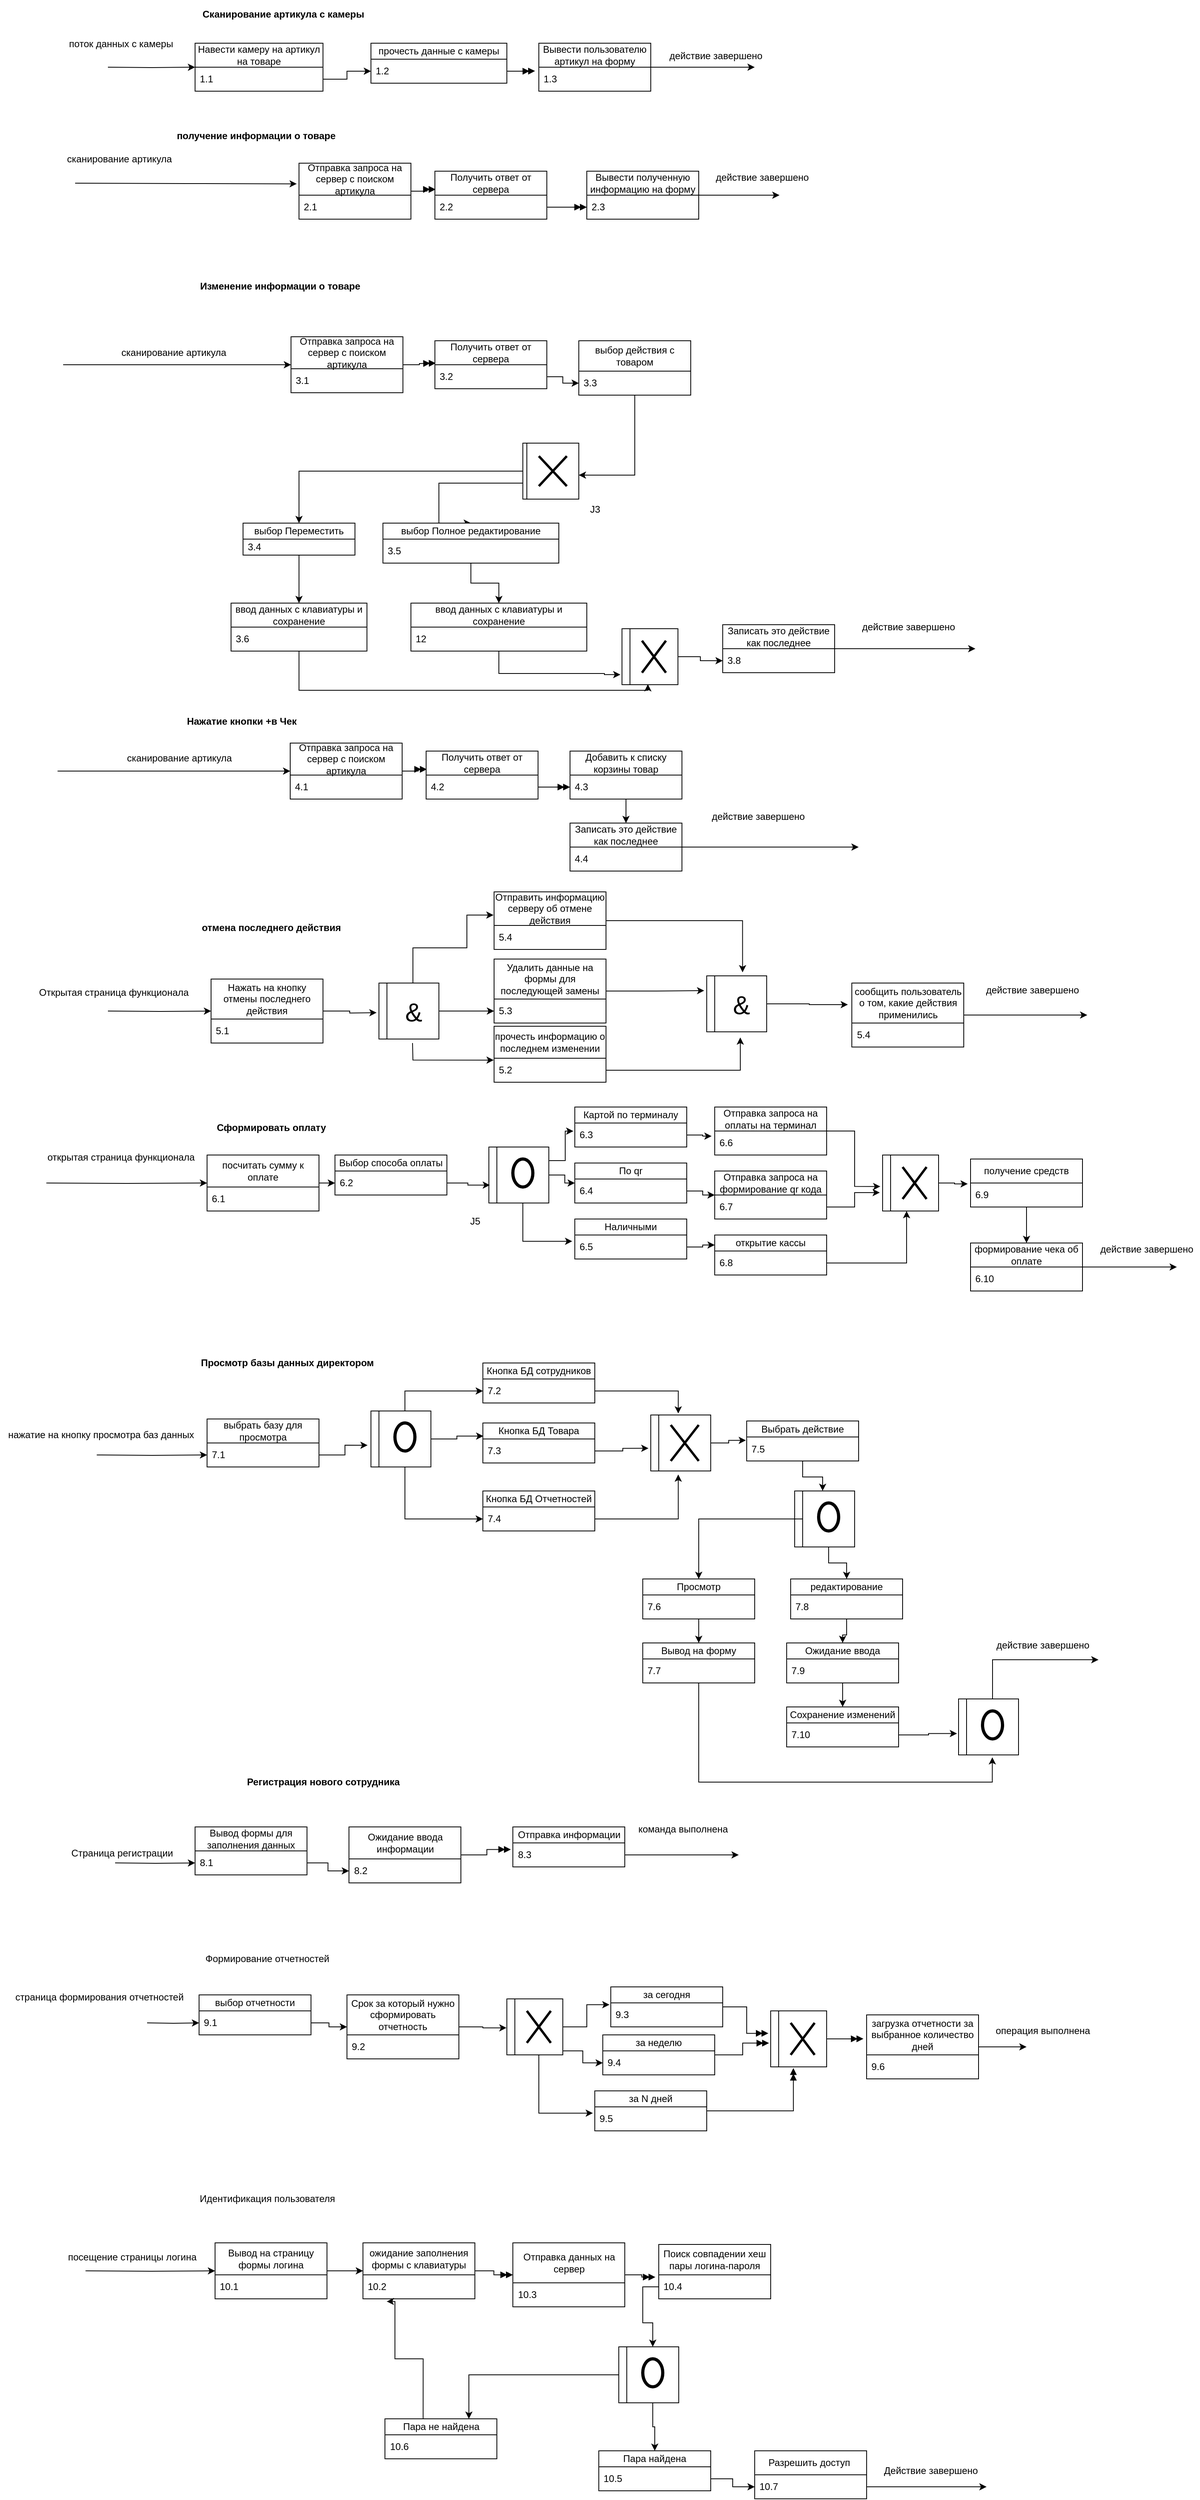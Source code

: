 <mxfile version="22.1.3" type="device">
  <diagram name="Страница — 1" id="4dMn-s5bN-a3aH36j2uR">
    <mxGraphModel dx="2140" dy="718" grid="1" gridSize="7" guides="1" tooltips="1" connect="1" arrows="1" fold="1" page="1" pageScale="1" pageWidth="827" pageHeight="1169" background="#FFFFFF" math="0" shadow="0">
      <root>
        <mxCell id="0" />
        <mxCell id="1" parent="0" />
        <mxCell id="B8i9M8BZ914pSItEvoru-513" style="edgeStyle=orthogonalEdgeStyle;rounded=0;orthogonalLoop=1;jettySize=auto;html=1;" edge="1" parent="1" target="B8i9M8BZ914pSItEvoru-257">
          <mxGeometry relative="1" as="geometry">
            <mxPoint x="-630" y="425.0" as="sourcePoint" />
          </mxGeometry>
        </mxCell>
        <mxCell id="B8i9M8BZ914pSItEvoru-257" value="Навести камеру на артикул на товаре" style="swimlane;fontStyle=0;childLayout=stackLayout;horizontal=1;startSize=30;horizontalStack=0;resizeParent=1;resizeParentMax=0;resizeLast=0;collapsible=1;marginBottom=0;whiteSpace=wrap;html=1;" vertex="1" parent="1">
          <mxGeometry x="-521" y="395" width="160" height="60" as="geometry" />
        </mxCell>
        <mxCell id="B8i9M8BZ914pSItEvoru-258" value="1.1" style="text;strokeColor=none;fillColor=none;align=left;verticalAlign=middle;spacingLeft=4;spacingRight=4;overflow=hidden;points=[[0,0.5],[1,0.5]];portConstraint=eastwest;rotatable=0;whiteSpace=wrap;html=1;" vertex="1" parent="B8i9M8BZ914pSItEvoru-257">
          <mxGeometry y="30" width="160" height="30" as="geometry" />
        </mxCell>
        <mxCell id="B8i9M8BZ914pSItEvoru-259" value="прочесть данные с камеры" style="swimlane;fontStyle=0;childLayout=stackLayout;horizontal=1;startSize=20;horizontalStack=0;resizeParent=1;resizeParentMax=0;resizeLast=0;collapsible=1;marginBottom=0;whiteSpace=wrap;html=1;" vertex="1" parent="1">
          <mxGeometry x="-301" y="395" width="170" height="50" as="geometry" />
        </mxCell>
        <mxCell id="B8i9M8BZ914pSItEvoru-260" value="1.2" style="text;strokeColor=none;fillColor=none;align=left;verticalAlign=middle;spacingLeft=4;spacingRight=4;overflow=hidden;points=[[0,0.5],[1,0.5]];portConstraint=eastwest;rotatable=0;whiteSpace=wrap;html=1;" vertex="1" parent="B8i9M8BZ914pSItEvoru-259">
          <mxGeometry y="20" width="170" height="30" as="geometry" />
        </mxCell>
        <mxCell id="B8i9M8BZ914pSItEvoru-261" style="edgeStyle=orthogonalEdgeStyle;rounded=0;orthogonalLoop=1;jettySize=auto;html=1;entryX=0;entryY=0.5;entryDx=0;entryDy=0;" edge="1" parent="1" source="B8i9M8BZ914pSItEvoru-258" target="B8i9M8BZ914pSItEvoru-260">
          <mxGeometry relative="1" as="geometry">
            <mxPoint x="-311" y="425" as="targetPoint" />
          </mxGeometry>
        </mxCell>
        <mxCell id="B8i9M8BZ914pSItEvoru-262" style="edgeStyle=orthogonalEdgeStyle;rounded=0;orthogonalLoop=1;jettySize=auto;html=1;" edge="1" parent="1" source="B8i9M8BZ914pSItEvoru-263">
          <mxGeometry relative="1" as="geometry">
            <mxPoint x="179" y="425" as="targetPoint" />
          </mxGeometry>
        </mxCell>
        <mxCell id="B8i9M8BZ914pSItEvoru-263" value="Вывести пользователю артикул на форму" style="swimlane;fontStyle=0;childLayout=stackLayout;horizontal=1;startSize=30;horizontalStack=0;resizeParent=1;resizeParentMax=0;resizeLast=0;collapsible=1;marginBottom=0;whiteSpace=wrap;html=1;" vertex="1" parent="1">
          <mxGeometry x="-91" y="395" width="140" height="60" as="geometry" />
        </mxCell>
        <mxCell id="B8i9M8BZ914pSItEvoru-264" value="1.3" style="text;strokeColor=none;fillColor=none;align=left;verticalAlign=middle;spacingLeft=4;spacingRight=4;overflow=hidden;points=[[0,0.5],[1,0.5]];portConstraint=eastwest;rotatable=0;whiteSpace=wrap;html=1;" vertex="1" parent="B8i9M8BZ914pSItEvoru-263">
          <mxGeometry y="30" width="140" height="30" as="geometry" />
        </mxCell>
        <mxCell id="B8i9M8BZ914pSItEvoru-265" style="edgeStyle=orthogonalEdgeStyle;rounded=0;orthogonalLoop=1;jettySize=auto;html=1;entryX=-0.034;entryY=0.16;entryDx=0;entryDy=0;entryPerimeter=0;endArrow=doubleBlock;endFill=1;" edge="1" parent="1" source="B8i9M8BZ914pSItEvoru-260" target="B8i9M8BZ914pSItEvoru-264">
          <mxGeometry relative="1" as="geometry" />
        </mxCell>
        <mxCell id="B8i9M8BZ914pSItEvoru-266" value="Сканирование артикула с камеры&lt;br&gt;" style="text;html=1;align=center;verticalAlign=middle;resizable=0;points=[];autosize=1;strokeColor=none;fillColor=none;fontStyle=1" vertex="1" parent="1">
          <mxGeometry x="-523" y="341" width="224" height="35" as="geometry" />
        </mxCell>
        <mxCell id="B8i9M8BZ914pSItEvoru-267" value="получение информации о товаре" style="text;html=1;align=center;verticalAlign=middle;resizable=0;points=[];autosize=1;strokeColor=none;fillColor=none;fontStyle=1" vertex="1" parent="1">
          <mxGeometry x="-554" y="493" width="217" height="35" as="geometry" />
        </mxCell>
        <mxCell id="B8i9M8BZ914pSItEvoru-268" style="edgeStyle=orthogonalEdgeStyle;rounded=0;orthogonalLoop=1;jettySize=auto;html=1;entryX=-0.02;entryY=0.369;entryDx=0;entryDy=0;entryPerimeter=0;" edge="1" parent="1" target="B8i9M8BZ914pSItEvoru-273">
          <mxGeometry relative="1" as="geometry">
            <mxPoint x="-671" y="570" as="sourcePoint" />
            <mxPoint x="-516" y="570" as="targetPoint" />
          </mxGeometry>
        </mxCell>
        <mxCell id="B8i9M8BZ914pSItEvoru-273" value="Отправка запроса на сервер с поиском артикула" style="swimlane;fontStyle=0;childLayout=stackLayout;horizontal=1;startSize=40;horizontalStack=0;resizeParent=1;resizeParentMax=0;resizeLast=0;collapsible=1;marginBottom=0;whiteSpace=wrap;html=1;" vertex="1" parent="1">
          <mxGeometry x="-391" y="545" width="140" height="70" as="geometry" />
        </mxCell>
        <mxCell id="B8i9M8BZ914pSItEvoru-274" value="2.1" style="text;strokeColor=none;fillColor=none;align=left;verticalAlign=middle;spacingLeft=4;spacingRight=4;overflow=hidden;points=[[0,0.5],[1,0.5]];portConstraint=eastwest;rotatable=0;whiteSpace=wrap;html=1;" vertex="1" parent="B8i9M8BZ914pSItEvoru-273">
          <mxGeometry y="40" width="140" height="30" as="geometry" />
        </mxCell>
        <mxCell id="B8i9M8BZ914pSItEvoru-276" value="Получить ответ от сервера" style="swimlane;fontStyle=0;childLayout=stackLayout;horizontal=1;startSize=30;horizontalStack=0;resizeParent=1;resizeParentMax=0;resizeLast=0;collapsible=1;marginBottom=0;whiteSpace=wrap;html=1;" vertex="1" parent="1">
          <mxGeometry x="-221" y="555" width="140" height="60" as="geometry" />
        </mxCell>
        <mxCell id="B8i9M8BZ914pSItEvoru-277" value="2.2" style="text;strokeColor=none;fillColor=none;align=left;verticalAlign=middle;spacingLeft=4;spacingRight=4;overflow=hidden;points=[[0,0.5],[1,0.5]];portConstraint=eastwest;rotatable=0;whiteSpace=wrap;html=1;" vertex="1" parent="B8i9M8BZ914pSItEvoru-276">
          <mxGeometry y="30" width="140" height="30" as="geometry" />
        </mxCell>
        <mxCell id="B8i9M8BZ914pSItEvoru-278" style="edgeStyle=orthogonalEdgeStyle;rounded=0;orthogonalLoop=1;jettySize=auto;html=1;entryX=0.006;entryY=0.38;entryDx=0;entryDy=0;entryPerimeter=0;endArrow=doubleBlock;endFill=1;" edge="1" parent="1" source="B8i9M8BZ914pSItEvoru-273" target="B8i9M8BZ914pSItEvoru-276">
          <mxGeometry relative="1" as="geometry" />
        </mxCell>
        <mxCell id="B8i9M8BZ914pSItEvoru-567" style="edgeStyle=orthogonalEdgeStyle;rounded=0;orthogonalLoop=1;jettySize=auto;html=1;" edge="1" parent="1" source="B8i9M8BZ914pSItEvoru-279">
          <mxGeometry relative="1" as="geometry">
            <mxPoint x="210" y="585" as="targetPoint" />
          </mxGeometry>
        </mxCell>
        <mxCell id="B8i9M8BZ914pSItEvoru-279" value="Вывести полученную информацию на форму" style="swimlane;fontStyle=0;childLayout=stackLayout;horizontal=1;startSize=30;horizontalStack=0;resizeParent=1;resizeParentMax=0;resizeLast=0;collapsible=1;marginBottom=0;whiteSpace=wrap;html=1;" vertex="1" parent="1">
          <mxGeometry x="-31" y="555" width="140" height="60" as="geometry" />
        </mxCell>
        <mxCell id="B8i9M8BZ914pSItEvoru-280" value="2.3" style="text;strokeColor=none;fillColor=none;align=left;verticalAlign=middle;spacingLeft=4;spacingRight=4;overflow=hidden;points=[[0,0.5],[1,0.5]];portConstraint=eastwest;rotatable=0;whiteSpace=wrap;html=1;" vertex="1" parent="B8i9M8BZ914pSItEvoru-279">
          <mxGeometry y="30" width="140" height="30" as="geometry" />
        </mxCell>
        <mxCell id="B8i9M8BZ914pSItEvoru-281" style="edgeStyle=orthogonalEdgeStyle;rounded=0;orthogonalLoop=1;jettySize=auto;html=1;endArrow=doubleBlock;endFill=1;" edge="1" parent="1" source="B8i9M8BZ914pSItEvoru-277" target="B8i9M8BZ914pSItEvoru-280">
          <mxGeometry relative="1" as="geometry" />
        </mxCell>
        <mxCell id="B8i9M8BZ914pSItEvoru-282" value="Изменение информации о товаре" style="text;html=1;align=center;verticalAlign=middle;resizable=0;points=[];autosize=1;strokeColor=none;fillColor=none;fontStyle=1" vertex="1" parent="1">
          <mxGeometry x="-524" y="681" width="217" height="35" as="geometry" />
        </mxCell>
        <mxCell id="B8i9M8BZ914pSItEvoru-283" style="edgeStyle=orthogonalEdgeStyle;rounded=0;orthogonalLoop=1;jettySize=auto;html=1;entryX=0;entryY=0.5;entryDx=0;entryDy=0;" edge="1" parent="1" target="B8i9M8BZ914pSItEvoru-288">
          <mxGeometry relative="1" as="geometry">
            <mxPoint x="-686" y="797" as="sourcePoint" />
            <mxPoint x="-526" y="787" as="targetPoint" />
            <Array as="points">
              <mxPoint x="-671" y="797" />
            </Array>
          </mxGeometry>
        </mxCell>
        <mxCell id="B8i9M8BZ914pSItEvoru-288" value="Отправка запроса на сервер с поиском артикула" style="swimlane;fontStyle=0;childLayout=stackLayout;horizontal=1;startSize=40;horizontalStack=0;resizeParent=1;resizeParentMax=0;resizeLast=0;collapsible=1;marginBottom=0;whiteSpace=wrap;html=1;" vertex="1" parent="1">
          <mxGeometry x="-401" y="762" width="140" height="70" as="geometry" />
        </mxCell>
        <mxCell id="B8i9M8BZ914pSItEvoru-289" value="3.1" style="text;strokeColor=none;fillColor=none;align=left;verticalAlign=middle;spacingLeft=4;spacingRight=4;overflow=hidden;points=[[0,0.5],[1,0.5]];portConstraint=eastwest;rotatable=0;whiteSpace=wrap;html=1;" vertex="1" parent="B8i9M8BZ914pSItEvoru-288">
          <mxGeometry y="40" width="140" height="30" as="geometry" />
        </mxCell>
        <mxCell id="B8i9M8BZ914pSItEvoru-291" style="edgeStyle=orthogonalEdgeStyle;rounded=0;orthogonalLoop=1;jettySize=auto;html=1;entryX=0.006;entryY=0.38;entryDx=0;entryDy=0;entryPerimeter=0;endArrow=doubleBlock;endFill=1;" edge="1" parent="1" source="B8i9M8BZ914pSItEvoru-288">
          <mxGeometry relative="1" as="geometry">
            <mxPoint x="-220" y="795" as="targetPoint" />
          </mxGeometry>
        </mxCell>
        <mxCell id="B8i9M8BZ914pSItEvoru-292" value="Получить ответ от сервера" style="swimlane;fontStyle=0;childLayout=stackLayout;horizontal=1;startSize=30;horizontalStack=0;resizeParent=1;resizeParentMax=0;resizeLast=0;collapsible=1;marginBottom=0;whiteSpace=wrap;html=1;" vertex="1" parent="1">
          <mxGeometry x="-221" y="767" width="140" height="60" as="geometry" />
        </mxCell>
        <mxCell id="B8i9M8BZ914pSItEvoru-293" value="3.2" style="text;strokeColor=none;fillColor=none;align=left;verticalAlign=middle;spacingLeft=4;spacingRight=4;overflow=hidden;points=[[0,0.5],[1,0.5]];portConstraint=eastwest;rotatable=0;whiteSpace=wrap;html=1;" vertex="1" parent="B8i9M8BZ914pSItEvoru-292">
          <mxGeometry y="30" width="140" height="30" as="geometry" />
        </mxCell>
        <mxCell id="B8i9M8BZ914pSItEvoru-294" style="edgeStyle=orthogonalEdgeStyle;rounded=0;orthogonalLoop=1;jettySize=auto;html=1;" edge="1" parent="1" source="B8i9M8BZ914pSItEvoru-295">
          <mxGeometry relative="1" as="geometry">
            <mxPoint x="-41" y="935" as="targetPoint" />
            <Array as="points">
              <mxPoint x="29" y="935" />
            </Array>
          </mxGeometry>
        </mxCell>
        <mxCell id="B8i9M8BZ914pSItEvoru-295" value="выбор действия с товаром" style="swimlane;fontStyle=0;childLayout=stackLayout;horizontal=1;startSize=38;horizontalStack=0;resizeParent=1;resizeParentMax=0;resizeLast=0;collapsible=1;marginBottom=0;whiteSpace=wrap;html=1;" vertex="1" parent="1">
          <mxGeometry x="-41" y="767" width="140" height="68" as="geometry" />
        </mxCell>
        <mxCell id="B8i9M8BZ914pSItEvoru-296" value="3.3" style="text;strokeColor=none;fillColor=none;align=left;verticalAlign=middle;spacingLeft=4;spacingRight=4;overflow=hidden;points=[[0,0.5],[1,0.5]];portConstraint=eastwest;rotatable=0;whiteSpace=wrap;html=1;" vertex="1" parent="B8i9M8BZ914pSItEvoru-295">
          <mxGeometry y="38" width="140" height="30" as="geometry" />
        </mxCell>
        <mxCell id="B8i9M8BZ914pSItEvoru-297" style="edgeStyle=orthogonalEdgeStyle;rounded=0;orthogonalLoop=1;jettySize=auto;html=1;entryX=0;entryY=0.5;entryDx=0;entryDy=0;" edge="1" parent="1" source="B8i9M8BZ914pSItEvoru-293" target="B8i9M8BZ914pSItEvoru-296">
          <mxGeometry relative="1" as="geometry" />
        </mxCell>
        <mxCell id="B8i9M8BZ914pSItEvoru-298" style="edgeStyle=orthogonalEdgeStyle;rounded=0;orthogonalLoop=1;jettySize=auto;html=1;entryX=0.5;entryY=0;entryDx=0;entryDy=0;" edge="1" parent="1" source="B8i9M8BZ914pSItEvoru-299" target="B8i9M8BZ914pSItEvoru-303">
          <mxGeometry relative="1" as="geometry" />
        </mxCell>
        <mxCell id="B8i9M8BZ914pSItEvoru-299" value="" style="verticalLabelPosition=bottom;verticalAlign=top;html=1;shape=mxgraph.basic.rect;fillColor2=none;strokeWidth=1;size=20;indent=5;" vertex="1" parent="1">
          <mxGeometry x="-111" y="895" width="60" height="70" as="geometry" />
        </mxCell>
        <mxCell id="B8i9M8BZ914pSItEvoru-300" value="" style="verticalLabelPosition=bottom;verticalAlign=top;html=1;shape=mxgraph.basic.rect;fillColor2=none;strokeWidth=1;size=20;indent=5;" vertex="1" parent="1">
          <mxGeometry x="-106" y="895" width="65" height="70" as="geometry" />
        </mxCell>
        <mxCell id="B8i9M8BZ914pSItEvoru-301" style="edgeStyle=orthogonalEdgeStyle;rounded=0;orthogonalLoop=1;jettySize=auto;html=1;entryX=0.5;entryY=0;entryDx=0;entryDy=0;" edge="1" parent="1" target="B8i9M8BZ914pSItEvoru-306">
          <mxGeometry relative="1" as="geometry">
            <mxPoint x="-111" y="945" as="sourcePoint" />
            <Array as="points">
              <mxPoint x="-216" y="945" />
            </Array>
          </mxGeometry>
        </mxCell>
        <mxCell id="B8i9M8BZ914pSItEvoru-302" style="edgeStyle=orthogonalEdgeStyle;rounded=0;orthogonalLoop=1;jettySize=auto;html=1;entryX=0.5;entryY=0;entryDx=0;entryDy=0;" edge="1" parent="1" source="B8i9M8BZ914pSItEvoru-303" target="B8i9M8BZ914pSItEvoru-309">
          <mxGeometry relative="1" as="geometry" />
        </mxCell>
        <mxCell id="B8i9M8BZ914pSItEvoru-303" value="выбор Переместить" style="swimlane;fontStyle=0;childLayout=stackLayout;horizontal=1;startSize=20;horizontalStack=0;resizeParent=1;resizeParentMax=0;resizeLast=0;collapsible=1;marginBottom=0;whiteSpace=wrap;html=1;" vertex="1" parent="1">
          <mxGeometry x="-461" y="995" width="140" height="40" as="geometry" />
        </mxCell>
        <mxCell id="B8i9M8BZ914pSItEvoru-304" value="3.4" style="text;strokeColor=none;fillColor=none;align=left;verticalAlign=middle;spacingLeft=4;spacingRight=4;overflow=hidden;points=[[0,0.5],[1,0.5]];portConstraint=eastwest;rotatable=0;whiteSpace=wrap;html=1;" vertex="1" parent="B8i9M8BZ914pSItEvoru-303">
          <mxGeometry y="20" width="140" height="20" as="geometry" />
        </mxCell>
        <mxCell id="B8i9M8BZ914pSItEvoru-305" style="edgeStyle=orthogonalEdgeStyle;rounded=0;orthogonalLoop=1;jettySize=auto;html=1;" edge="1" parent="1" source="B8i9M8BZ914pSItEvoru-306" target="B8i9M8BZ914pSItEvoru-311">
          <mxGeometry relative="1" as="geometry" />
        </mxCell>
        <mxCell id="B8i9M8BZ914pSItEvoru-306" value="выбор Полное редактирование" style="swimlane;fontStyle=0;childLayout=stackLayout;horizontal=1;startSize=20;horizontalStack=0;resizeParent=1;resizeParentMax=0;resizeLast=0;collapsible=1;marginBottom=0;whiteSpace=wrap;html=1;" vertex="1" parent="1">
          <mxGeometry x="-286" y="995" width="220" height="50" as="geometry" />
        </mxCell>
        <mxCell id="B8i9M8BZ914pSItEvoru-307" value="3.5" style="text;strokeColor=none;fillColor=none;align=left;verticalAlign=middle;spacingLeft=4;spacingRight=4;overflow=hidden;points=[[0,0.5],[1,0.5]];portConstraint=eastwest;rotatable=0;whiteSpace=wrap;html=1;" vertex="1" parent="B8i9M8BZ914pSItEvoru-306">
          <mxGeometry y="20" width="220" height="30" as="geometry" />
        </mxCell>
        <mxCell id="B8i9M8BZ914pSItEvoru-309" value="ввод данных с клавиатуры и сохранение" style="swimlane;fontStyle=0;childLayout=stackLayout;horizontal=1;startSize=30;horizontalStack=0;resizeParent=1;resizeParentMax=0;resizeLast=0;collapsible=1;marginBottom=0;whiteSpace=wrap;html=1;" vertex="1" parent="1">
          <mxGeometry x="-476" y="1095" width="170" height="60" as="geometry" />
        </mxCell>
        <mxCell id="B8i9M8BZ914pSItEvoru-310" value="3.6" style="text;strokeColor=none;fillColor=none;align=left;verticalAlign=middle;spacingLeft=4;spacingRight=4;overflow=hidden;points=[[0,0.5],[1,0.5]];portConstraint=eastwest;rotatable=0;whiteSpace=wrap;html=1;" vertex="1" parent="B8i9M8BZ914pSItEvoru-309">
          <mxGeometry y="30" width="170" height="30" as="geometry" />
        </mxCell>
        <mxCell id="B8i9M8BZ914pSItEvoru-311" value="ввод данных с клавиатуры и сохранение" style="swimlane;fontStyle=0;childLayout=stackLayout;horizontal=1;startSize=30;horizontalStack=0;resizeParent=1;resizeParentMax=0;resizeLast=0;collapsible=1;marginBottom=0;whiteSpace=wrap;html=1;" vertex="1" parent="1">
          <mxGeometry x="-251" y="1095" width="220" height="60" as="geometry" />
        </mxCell>
        <mxCell id="B8i9M8BZ914pSItEvoru-312" value="12" style="text;strokeColor=none;fillColor=none;align=left;verticalAlign=middle;spacingLeft=4;spacingRight=4;overflow=hidden;points=[[0,0.5],[1,0.5]];portConstraint=eastwest;rotatable=0;whiteSpace=wrap;html=1;" vertex="1" parent="B8i9M8BZ914pSItEvoru-311">
          <mxGeometry y="30" width="220" height="30" as="geometry" />
        </mxCell>
        <mxCell id="B8i9M8BZ914pSItEvoru-313" value="" style="shape=umlDestroy;whiteSpace=wrap;html=1;strokeWidth=3;targetShapes=umlLifeline;" vertex="1" parent="1">
          <mxGeometry x="-91" y="911.25" width="35" height="37.5" as="geometry" />
        </mxCell>
        <mxCell id="B8i9M8BZ914pSItEvoru-314" value="Нажатие кнопки +в Чек" style="text;html=1;align=center;verticalAlign=middle;resizable=0;points=[];autosize=1;strokeColor=none;fillColor=none;fontStyle=1" vertex="1" parent="1">
          <mxGeometry x="-540" y="1225" width="154" height="35" as="geometry" />
        </mxCell>
        <mxCell id="B8i9M8BZ914pSItEvoru-315" style="edgeStyle=orthogonalEdgeStyle;rounded=0;orthogonalLoop=1;jettySize=auto;html=1;entryX=0;entryY=0.5;entryDx=0;entryDy=0;" edge="1" parent="1" target="B8i9M8BZ914pSItEvoru-320">
          <mxGeometry relative="1" as="geometry">
            <mxPoint x="-693" y="1305" as="sourcePoint" />
            <mxPoint x="-527" y="1295" as="targetPoint" />
            <Array as="points">
              <mxPoint x="-682" y="1305" />
            </Array>
          </mxGeometry>
        </mxCell>
        <mxCell id="B8i9M8BZ914pSItEvoru-320" value="Отправка запроса на сервер с поиском артикула" style="swimlane;fontStyle=0;childLayout=stackLayout;horizontal=1;startSize=40;horizontalStack=0;resizeParent=1;resizeParentMax=0;resizeLast=0;collapsible=1;marginBottom=0;whiteSpace=wrap;html=1;" vertex="1" parent="1">
          <mxGeometry x="-402" y="1270" width="140" height="70" as="geometry" />
        </mxCell>
        <mxCell id="B8i9M8BZ914pSItEvoru-321" value="4.1" style="text;strokeColor=none;fillColor=none;align=left;verticalAlign=middle;spacingLeft=4;spacingRight=4;overflow=hidden;points=[[0,0.5],[1,0.5]];portConstraint=eastwest;rotatable=0;whiteSpace=wrap;html=1;" vertex="1" parent="B8i9M8BZ914pSItEvoru-320">
          <mxGeometry y="40" width="140" height="30" as="geometry" />
        </mxCell>
        <mxCell id="B8i9M8BZ914pSItEvoru-323" value="Получить ответ от сервера" style="swimlane;fontStyle=0;childLayout=stackLayout;horizontal=1;startSize=30;horizontalStack=0;resizeParent=1;resizeParentMax=0;resizeLast=0;collapsible=1;marginBottom=0;whiteSpace=wrap;html=1;" vertex="1" parent="1">
          <mxGeometry x="-232" y="1280" width="140" height="60" as="geometry" />
        </mxCell>
        <mxCell id="B8i9M8BZ914pSItEvoru-324" value="4.2" style="text;strokeColor=none;fillColor=none;align=left;verticalAlign=middle;spacingLeft=4;spacingRight=4;overflow=hidden;points=[[0,0.5],[1,0.5]];portConstraint=eastwest;rotatable=0;whiteSpace=wrap;html=1;" vertex="1" parent="B8i9M8BZ914pSItEvoru-323">
          <mxGeometry y="30" width="140" height="30" as="geometry" />
        </mxCell>
        <mxCell id="B8i9M8BZ914pSItEvoru-325" style="edgeStyle=orthogonalEdgeStyle;rounded=0;orthogonalLoop=1;jettySize=auto;html=1;entryX=0.006;entryY=0.38;entryDx=0;entryDy=0;entryPerimeter=0;endArrow=doubleBlock;endFill=1;" edge="1" parent="1" source="B8i9M8BZ914pSItEvoru-320" target="B8i9M8BZ914pSItEvoru-323">
          <mxGeometry relative="1" as="geometry" />
        </mxCell>
        <mxCell id="B8i9M8BZ914pSItEvoru-326" style="edgeStyle=orthogonalEdgeStyle;rounded=0;orthogonalLoop=1;jettySize=auto;html=1;entryX=0.5;entryY=0;entryDx=0;entryDy=0;" edge="1" parent="1" source="B8i9M8BZ914pSItEvoru-327" target="B8i9M8BZ914pSItEvoru-330">
          <mxGeometry relative="1" as="geometry" />
        </mxCell>
        <mxCell id="B8i9M8BZ914pSItEvoru-327" value="Добавить к списку корзины товар" style="swimlane;fontStyle=0;childLayout=stackLayout;horizontal=1;startSize=30;horizontalStack=0;resizeParent=1;resizeParentMax=0;resizeLast=0;collapsible=1;marginBottom=0;whiteSpace=wrap;html=1;" vertex="1" parent="1">
          <mxGeometry x="-52" y="1280" width="140" height="60" as="geometry" />
        </mxCell>
        <mxCell id="B8i9M8BZ914pSItEvoru-328" value="4.3" style="text;strokeColor=none;fillColor=none;align=left;verticalAlign=middle;spacingLeft=4;spacingRight=4;overflow=hidden;points=[[0,0.5],[1,0.5]];portConstraint=eastwest;rotatable=0;whiteSpace=wrap;html=1;" vertex="1" parent="B8i9M8BZ914pSItEvoru-327">
          <mxGeometry y="30" width="140" height="30" as="geometry" />
        </mxCell>
        <mxCell id="B8i9M8BZ914pSItEvoru-329" style="edgeStyle=orthogonalEdgeStyle;rounded=0;orthogonalLoop=1;jettySize=auto;html=1;entryX=0;entryY=0.5;entryDx=0;entryDy=0;endArrow=doubleBlock;endFill=1;" edge="1" parent="1" source="B8i9M8BZ914pSItEvoru-324" target="B8i9M8BZ914pSItEvoru-328">
          <mxGeometry relative="1" as="geometry" />
        </mxCell>
        <mxCell id="B8i9M8BZ914pSItEvoru-524" style="edgeStyle=orthogonalEdgeStyle;rounded=0;orthogonalLoop=1;jettySize=auto;html=1;" edge="1" parent="1" source="B8i9M8BZ914pSItEvoru-330">
          <mxGeometry relative="1" as="geometry">
            <mxPoint x="309" y="1400" as="targetPoint" />
          </mxGeometry>
        </mxCell>
        <mxCell id="B8i9M8BZ914pSItEvoru-330" value="Записать это действие как последнее" style="swimlane;fontStyle=0;childLayout=stackLayout;horizontal=1;startSize=30;horizontalStack=0;resizeParent=1;resizeParentMax=0;resizeLast=0;collapsible=1;marginBottom=0;whiteSpace=wrap;html=1;" vertex="1" parent="1">
          <mxGeometry x="-52" y="1370" width="140" height="60" as="geometry" />
        </mxCell>
        <mxCell id="B8i9M8BZ914pSItEvoru-331" value="4.4" style="text;strokeColor=none;fillColor=none;align=left;verticalAlign=middle;spacingLeft=4;spacingRight=4;overflow=hidden;points=[[0,0.5],[1,0.5]];portConstraint=eastwest;rotatable=0;whiteSpace=wrap;html=1;" vertex="1" parent="B8i9M8BZ914pSItEvoru-330">
          <mxGeometry y="30" width="140" height="30" as="geometry" />
        </mxCell>
        <mxCell id="B8i9M8BZ914pSItEvoru-522" style="edgeStyle=orthogonalEdgeStyle;rounded=0;orthogonalLoop=1;jettySize=auto;html=1;" edge="1" parent="1" source="B8i9M8BZ914pSItEvoru-332">
          <mxGeometry relative="1" as="geometry">
            <mxPoint x="455" y="1152" as="targetPoint" />
          </mxGeometry>
        </mxCell>
        <mxCell id="B8i9M8BZ914pSItEvoru-332" value="Записать это действие как последнее" style="swimlane;fontStyle=0;childLayout=stackLayout;horizontal=1;startSize=30;horizontalStack=0;resizeParent=1;resizeParentMax=0;resizeLast=0;collapsible=1;marginBottom=0;whiteSpace=wrap;html=1;" vertex="1" parent="1">
          <mxGeometry x="139" y="1122" width="140" height="60" as="geometry" />
        </mxCell>
        <mxCell id="B8i9M8BZ914pSItEvoru-333" value="3.8" style="text;strokeColor=none;fillColor=none;align=left;verticalAlign=middle;spacingLeft=4;spacingRight=4;overflow=hidden;points=[[0,0.5],[1,0.5]];portConstraint=eastwest;rotatable=0;whiteSpace=wrap;html=1;" vertex="1" parent="B8i9M8BZ914pSItEvoru-332">
          <mxGeometry y="30" width="140" height="30" as="geometry" />
        </mxCell>
        <mxCell id="B8i9M8BZ914pSItEvoru-337" value="отмена последнего действия" style="text;html=1;align=center;verticalAlign=middle;resizable=0;points=[];autosize=1;strokeColor=none;fillColor=none;fontStyle=1" vertex="1" parent="1">
          <mxGeometry x="-524" y="1483" width="196" height="35" as="geometry" />
        </mxCell>
        <mxCell id="B8i9M8BZ914pSItEvoru-530" value="" style="edgeStyle=orthogonalEdgeStyle;rounded=0;orthogonalLoop=1;jettySize=auto;html=1;" edge="1" parent="1" source="B8i9M8BZ914pSItEvoru-338">
          <mxGeometry relative="1" as="geometry">
            <mxPoint x="-294" y="1607" as="targetPoint" />
          </mxGeometry>
        </mxCell>
        <mxCell id="B8i9M8BZ914pSItEvoru-534" style="edgeStyle=orthogonalEdgeStyle;rounded=0;orthogonalLoop=1;jettySize=auto;html=1;" edge="1" parent="1" target="B8i9M8BZ914pSItEvoru-338">
          <mxGeometry relative="1" as="geometry">
            <mxPoint x="-630" y="1605" as="sourcePoint" />
          </mxGeometry>
        </mxCell>
        <mxCell id="B8i9M8BZ914pSItEvoru-338" value="Нажать на кнопку отмены последнего действия" style="swimlane;fontStyle=0;childLayout=stackLayout;horizontal=1;startSize=50;horizontalStack=0;resizeParent=1;resizeParentMax=0;resizeLast=0;collapsible=1;marginBottom=0;whiteSpace=wrap;html=1;" vertex="1" parent="1">
          <mxGeometry x="-501" y="1565" width="140" height="80" as="geometry" />
        </mxCell>
        <mxCell id="B8i9M8BZ914pSItEvoru-339" value="5.1" style="text;strokeColor=none;fillColor=none;align=left;verticalAlign=middle;spacingLeft=4;spacingRight=4;overflow=hidden;points=[[0,0.5],[1,0.5]];portConstraint=eastwest;rotatable=0;whiteSpace=wrap;html=1;" vertex="1" parent="B8i9M8BZ914pSItEvoru-338">
          <mxGeometry y="50" width="140" height="30" as="geometry" />
        </mxCell>
        <mxCell id="B8i9M8BZ914pSItEvoru-341" value="прочесть информацию о последнем изменении" style="swimlane;fontStyle=0;childLayout=stackLayout;horizontal=1;startSize=40;horizontalStack=0;resizeParent=1;resizeParentMax=0;resizeLast=0;collapsible=1;marginBottom=0;whiteSpace=wrap;html=1;" vertex="1" parent="1">
          <mxGeometry x="-147" y="1624" width="140" height="70" as="geometry" />
        </mxCell>
        <mxCell id="B8i9M8BZ914pSItEvoru-342" value="5.2" style="text;strokeColor=none;fillColor=none;align=left;verticalAlign=middle;spacingLeft=4;spacingRight=4;overflow=hidden;points=[[0,0.5],[1,0.5]];portConstraint=eastwest;rotatable=0;whiteSpace=wrap;html=1;" vertex="1" parent="B8i9M8BZ914pSItEvoru-341">
          <mxGeometry y="40" width="140" height="30" as="geometry" />
        </mxCell>
        <mxCell id="B8i9M8BZ914pSItEvoru-345" value="Удалить данные на формы для последующей замены" style="swimlane;fontStyle=0;childLayout=stackLayout;horizontal=1;startSize=50;horizontalStack=0;resizeParent=1;resizeParentMax=0;resizeLast=0;collapsible=1;marginBottom=0;whiteSpace=wrap;html=1;" vertex="1" parent="1">
          <mxGeometry x="-147" y="1540" width="140" height="80" as="geometry" />
        </mxCell>
        <mxCell id="B8i9M8BZ914pSItEvoru-346" value="5.3" style="text;strokeColor=none;fillColor=none;align=left;verticalAlign=middle;spacingLeft=4;spacingRight=4;overflow=hidden;points=[[0,0.5],[1,0.5]];portConstraint=eastwest;rotatable=0;whiteSpace=wrap;html=1;" vertex="1" parent="B8i9M8BZ914pSItEvoru-345">
          <mxGeometry y="50" width="140" height="30" as="geometry" />
        </mxCell>
        <mxCell id="B8i9M8BZ914pSItEvoru-546" style="edgeStyle=orthogonalEdgeStyle;rounded=0;orthogonalLoop=1;jettySize=auto;html=1;" edge="1" parent="1" source="B8i9M8BZ914pSItEvoru-347">
          <mxGeometry relative="1" as="geometry">
            <mxPoint x="595" y="1610" as="targetPoint" />
          </mxGeometry>
        </mxCell>
        <mxCell id="B8i9M8BZ914pSItEvoru-347" value="сообщить пользователь о том, какие действия применились" style="swimlane;fontStyle=0;childLayout=stackLayout;horizontal=1;startSize=50;horizontalStack=0;resizeParent=1;resizeParentMax=0;resizeLast=0;collapsible=1;marginBottom=0;whiteSpace=wrap;html=1;" vertex="1" parent="1">
          <mxGeometry x="300.5" y="1570" width="140" height="80" as="geometry" />
        </mxCell>
        <mxCell id="B8i9M8BZ914pSItEvoru-348" value="5.4" style="text;strokeColor=none;fillColor=none;align=left;verticalAlign=middle;spacingLeft=4;spacingRight=4;overflow=hidden;points=[[0,0.5],[1,0.5]];portConstraint=eastwest;rotatable=0;whiteSpace=wrap;html=1;" vertex="1" parent="B8i9M8BZ914pSItEvoru-347">
          <mxGeometry y="50" width="140" height="30" as="geometry" />
        </mxCell>
        <mxCell id="B8i9M8BZ914pSItEvoru-349" value="Выбор способа оплаты" style="swimlane;fontStyle=0;childLayout=stackLayout;horizontal=1;startSize=20;horizontalStack=0;resizeParent=1;resizeParentMax=0;resizeLast=0;collapsible=1;marginBottom=0;whiteSpace=wrap;html=1;" vertex="1" parent="1">
          <mxGeometry x="-346" y="1785" width="140" height="50" as="geometry" />
        </mxCell>
        <mxCell id="B8i9M8BZ914pSItEvoru-350" value="6.2" style="text;strokeColor=none;fillColor=none;align=left;verticalAlign=middle;spacingLeft=4;spacingRight=4;overflow=hidden;points=[[0,0.5],[1,0.5]];portConstraint=eastwest;rotatable=0;whiteSpace=wrap;html=1;" vertex="1" parent="B8i9M8BZ914pSItEvoru-349">
          <mxGeometry y="20" width="140" height="30" as="geometry" />
        </mxCell>
        <mxCell id="B8i9M8BZ914pSItEvoru-351" value="Сформировать оплату" style="text;html=1;align=center;verticalAlign=middle;resizable=0;points=[];autosize=1;strokeColor=none;fillColor=none;fontStyle=1" vertex="1" parent="1">
          <mxGeometry x="-503" y="1733" width="154" height="35" as="geometry" />
        </mxCell>
        <mxCell id="B8i9M8BZ914pSItEvoru-352" value="" style="verticalLabelPosition=bottom;verticalAlign=top;html=1;shape=mxgraph.basic.rect;fillColor2=none;strokeWidth=1;size=20;indent=5;" vertex="1" parent="1">
          <mxGeometry x="-153.5" y="1775" width="65" height="70" as="geometry" />
        </mxCell>
        <mxCell id="B8i9M8BZ914pSItEvoru-353" style="edgeStyle=orthogonalEdgeStyle;rounded=0;orthogonalLoop=1;jettySize=auto;html=1;entryX=0;entryY=0.5;entryDx=0;entryDy=0;" edge="1" parent="1" source="B8i9M8BZ914pSItEvoru-354" target="B8i9M8BZ914pSItEvoru-359">
          <mxGeometry relative="1" as="geometry" />
        </mxCell>
        <mxCell id="B8i9M8BZ914pSItEvoru-354" value="" style="verticalLabelPosition=bottom;verticalAlign=top;html=1;shape=mxgraph.basic.rect;fillColor2=none;strokeWidth=1;size=20;indent=5;" vertex="1" parent="1">
          <mxGeometry x="-143.5" y="1775" width="65" height="70" as="geometry" />
        </mxCell>
        <mxCell id="B8i9M8BZ914pSItEvoru-355" value="" style="verticalLabelPosition=bottom;verticalAlign=top;html=1;shape=mxgraph.flowchart.on-page_reference;strokeWidth=4;" vertex="1" parent="1">
          <mxGeometry x="-123.5" y="1790" width="25" height="35" as="geometry" />
        </mxCell>
        <mxCell id="B8i9M8BZ914pSItEvoru-356" style="edgeStyle=orthogonalEdgeStyle;rounded=0;orthogonalLoop=1;jettySize=auto;html=1;entryX=0.02;entryY=0.68;entryDx=0;entryDy=0;entryPerimeter=0;" edge="1" parent="1" source="B8i9M8BZ914pSItEvoru-350" target="B8i9M8BZ914pSItEvoru-352">
          <mxGeometry relative="1" as="geometry" />
        </mxCell>
        <mxCell id="B8i9M8BZ914pSItEvoru-357" value="Картой по терминалу" style="swimlane;fontStyle=0;childLayout=stackLayout;horizontal=1;startSize=20;horizontalStack=0;resizeParent=1;resizeParentMax=0;resizeLast=0;collapsible=1;marginBottom=0;whiteSpace=wrap;html=1;" vertex="1" parent="1">
          <mxGeometry x="-46" y="1725" width="140" height="50" as="geometry" />
        </mxCell>
        <mxCell id="B8i9M8BZ914pSItEvoru-358" value="6.3" style="text;strokeColor=none;fillColor=none;align=left;verticalAlign=middle;spacingLeft=4;spacingRight=4;overflow=hidden;points=[[0,0.5],[1,0.5]];portConstraint=eastwest;rotatable=0;whiteSpace=wrap;html=1;" vertex="1" parent="B8i9M8BZ914pSItEvoru-357">
          <mxGeometry y="20" width="140" height="30" as="geometry" />
        </mxCell>
        <mxCell id="B8i9M8BZ914pSItEvoru-359" value="По qr" style="swimlane;fontStyle=0;childLayout=stackLayout;horizontal=1;startSize=20;horizontalStack=0;resizeParent=1;resizeParentMax=0;resizeLast=0;collapsible=1;marginBottom=0;whiteSpace=wrap;html=1;" vertex="1" parent="1">
          <mxGeometry x="-46" y="1795" width="140" height="50" as="geometry" />
        </mxCell>
        <mxCell id="B8i9M8BZ914pSItEvoru-360" value="6.4" style="text;strokeColor=none;fillColor=none;align=left;verticalAlign=middle;spacingLeft=4;spacingRight=4;overflow=hidden;points=[[0,0.5],[1,0.5]];portConstraint=eastwest;rotatable=0;whiteSpace=wrap;html=1;" vertex="1" parent="B8i9M8BZ914pSItEvoru-359">
          <mxGeometry y="20" width="140" height="30" as="geometry" />
        </mxCell>
        <mxCell id="B8i9M8BZ914pSItEvoru-361" value="Наличными" style="swimlane;fontStyle=0;childLayout=stackLayout;horizontal=1;startSize=20;horizontalStack=0;resizeParent=1;resizeParentMax=0;resizeLast=0;collapsible=1;marginBottom=0;whiteSpace=wrap;html=1;" vertex="1" parent="1">
          <mxGeometry x="-46" y="1865" width="140" height="50" as="geometry" />
        </mxCell>
        <mxCell id="B8i9M8BZ914pSItEvoru-362" value="6.5" style="text;strokeColor=none;fillColor=none;align=left;verticalAlign=middle;spacingLeft=4;spacingRight=4;overflow=hidden;points=[[0,0.5],[1,0.5]];portConstraint=eastwest;rotatable=0;whiteSpace=wrap;html=1;" vertex="1" parent="B8i9M8BZ914pSItEvoru-361">
          <mxGeometry y="20" width="140" height="30" as="geometry" />
        </mxCell>
        <mxCell id="B8i9M8BZ914pSItEvoru-363" style="edgeStyle=orthogonalEdgeStyle;rounded=0;orthogonalLoop=1;jettySize=auto;html=1;entryX=-0.013;entryY=0.338;entryDx=0;entryDy=0;entryPerimeter=0;" edge="1" parent="1" source="B8i9M8BZ914pSItEvoru-354" target="B8i9M8BZ914pSItEvoru-358">
          <mxGeometry relative="1" as="geometry">
            <Array as="points">
              <mxPoint x="-58" y="1792" />
              <mxPoint x="-58" y="1755" />
            </Array>
          </mxGeometry>
        </mxCell>
        <mxCell id="B8i9M8BZ914pSItEvoru-364" style="edgeStyle=orthogonalEdgeStyle;rounded=0;orthogonalLoop=1;jettySize=auto;html=1;entryX=-0.023;entryY=0.262;entryDx=0;entryDy=0;entryPerimeter=0;" edge="1" parent="1" source="B8i9M8BZ914pSItEvoru-354" target="B8i9M8BZ914pSItEvoru-362">
          <mxGeometry relative="1" as="geometry" />
        </mxCell>
        <mxCell id="B8i9M8BZ914pSItEvoru-365" style="edgeStyle=orthogonalEdgeStyle;rounded=0;orthogonalLoop=1;jettySize=auto;html=1;entryX=0;entryY=0.5;entryDx=0;entryDy=0;" edge="1" parent="1" source="B8i9M8BZ914pSItEvoru-366" target="B8i9M8BZ914pSItEvoru-350">
          <mxGeometry relative="1" as="geometry" />
        </mxCell>
        <mxCell id="B8i9M8BZ914pSItEvoru-548" style="edgeStyle=orthogonalEdgeStyle;rounded=0;orthogonalLoop=1;jettySize=auto;html=1;" edge="1" parent="1" target="B8i9M8BZ914pSItEvoru-366">
          <mxGeometry relative="1" as="geometry">
            <mxPoint x="-707" y="1820" as="sourcePoint" />
          </mxGeometry>
        </mxCell>
        <mxCell id="B8i9M8BZ914pSItEvoru-366" value="посчитать сумму к оплате" style="swimlane;fontStyle=0;childLayout=stackLayout;horizontal=1;startSize=40;horizontalStack=0;resizeParent=1;resizeParentMax=0;resizeLast=0;collapsible=1;marginBottom=0;whiteSpace=wrap;html=1;" vertex="1" parent="1">
          <mxGeometry x="-506" y="1785" width="140" height="70" as="geometry" />
        </mxCell>
        <mxCell id="B8i9M8BZ914pSItEvoru-367" value="6.1" style="text;strokeColor=none;fillColor=none;align=left;verticalAlign=middle;spacingLeft=4;spacingRight=4;overflow=hidden;points=[[0,0.5],[1,0.5]];portConstraint=eastwest;rotatable=0;whiteSpace=wrap;html=1;" vertex="1" parent="B8i9M8BZ914pSItEvoru-366">
          <mxGeometry y="40" width="140" height="30" as="geometry" />
        </mxCell>
        <mxCell id="B8i9M8BZ914pSItEvoru-368" value="Отправка запроса на оплаты на терминал" style="swimlane;fontStyle=0;childLayout=stackLayout;horizontal=1;startSize=30;horizontalStack=0;resizeParent=1;resizeParentMax=0;resizeLast=0;collapsible=1;marginBottom=0;whiteSpace=wrap;html=1;" vertex="1" parent="1">
          <mxGeometry x="129" y="1725" width="140" height="60" as="geometry" />
        </mxCell>
        <mxCell id="B8i9M8BZ914pSItEvoru-369" value="6.6" style="text;strokeColor=none;fillColor=none;align=left;verticalAlign=middle;spacingLeft=4;spacingRight=4;overflow=hidden;points=[[0,0.5],[1,0.5]];portConstraint=eastwest;rotatable=0;whiteSpace=wrap;html=1;" vertex="1" parent="B8i9M8BZ914pSItEvoru-368">
          <mxGeometry y="30" width="140" height="30" as="geometry" />
        </mxCell>
        <mxCell id="B8i9M8BZ914pSItEvoru-370" value="Отправка запроса на формирование qr кода" style="swimlane;fontStyle=0;childLayout=stackLayout;horizontal=1;startSize=30;horizontalStack=0;resizeParent=1;resizeParentMax=0;resizeLast=0;collapsible=1;marginBottom=0;whiteSpace=wrap;html=1;" vertex="1" parent="1">
          <mxGeometry x="129" y="1805" width="140" height="60" as="geometry" />
        </mxCell>
        <mxCell id="B8i9M8BZ914pSItEvoru-371" value="6.7" style="text;strokeColor=none;fillColor=none;align=left;verticalAlign=middle;spacingLeft=4;spacingRight=4;overflow=hidden;points=[[0,0.5],[1,0.5]];portConstraint=eastwest;rotatable=0;whiteSpace=wrap;html=1;" vertex="1" parent="B8i9M8BZ914pSItEvoru-370">
          <mxGeometry y="30" width="140" height="30" as="geometry" />
        </mxCell>
        <mxCell id="B8i9M8BZ914pSItEvoru-372" value="открытие кассы" style="swimlane;fontStyle=0;childLayout=stackLayout;horizontal=1;startSize=20;horizontalStack=0;resizeParent=1;resizeParentMax=0;resizeLast=0;collapsible=1;marginBottom=0;whiteSpace=wrap;html=1;" vertex="1" parent="1">
          <mxGeometry x="129" y="1885" width="140" height="50" as="geometry" />
        </mxCell>
        <mxCell id="B8i9M8BZ914pSItEvoru-373" value="6.8" style="text;strokeColor=none;fillColor=none;align=left;verticalAlign=middle;spacingLeft=4;spacingRight=4;overflow=hidden;points=[[0,0.5],[1,0.5]];portConstraint=eastwest;rotatable=0;whiteSpace=wrap;html=1;" vertex="1" parent="B8i9M8BZ914pSItEvoru-372">
          <mxGeometry y="20" width="140" height="30" as="geometry" />
        </mxCell>
        <mxCell id="B8i9M8BZ914pSItEvoru-374" style="edgeStyle=orthogonalEdgeStyle;rounded=0;orthogonalLoop=1;jettySize=auto;html=1;entryX=-0.028;entryY=0.213;entryDx=0;entryDy=0;entryPerimeter=0;" edge="1" parent="1" source="B8i9M8BZ914pSItEvoru-358" target="B8i9M8BZ914pSItEvoru-369">
          <mxGeometry relative="1" as="geometry" />
        </mxCell>
        <mxCell id="B8i9M8BZ914pSItEvoru-375" style="edgeStyle=orthogonalEdgeStyle;rounded=0;orthogonalLoop=1;jettySize=auto;html=1;entryX=0;entryY=0.5;entryDx=0;entryDy=0;" edge="1" parent="1" source="B8i9M8BZ914pSItEvoru-360" target="B8i9M8BZ914pSItEvoru-370">
          <mxGeometry relative="1" as="geometry" />
        </mxCell>
        <mxCell id="B8i9M8BZ914pSItEvoru-376" style="edgeStyle=orthogonalEdgeStyle;rounded=0;orthogonalLoop=1;jettySize=auto;html=1;entryX=0;entryY=0.25;entryDx=0;entryDy=0;" edge="1" parent="1" source="B8i9M8BZ914pSItEvoru-362" target="B8i9M8BZ914pSItEvoru-372">
          <mxGeometry relative="1" as="geometry" />
        </mxCell>
        <mxCell id="B8i9M8BZ914pSItEvoru-377" value="" style="verticalLabelPosition=bottom;verticalAlign=top;html=1;shape=mxgraph.basic.rect;fillColor2=none;strokeWidth=1;size=20;indent=5;" vertex="1" parent="1">
          <mxGeometry x="339" y="1785" width="70" height="70" as="geometry" />
        </mxCell>
        <mxCell id="B8i9M8BZ914pSItEvoru-378" value="" style="verticalLabelPosition=bottom;verticalAlign=top;html=1;shape=mxgraph.basic.rect;fillColor2=none;strokeWidth=1;size=20;indent=5;" vertex="1" parent="1">
          <mxGeometry x="349" y="1785" width="60" height="70" as="geometry" />
        </mxCell>
        <mxCell id="B8i9M8BZ914pSItEvoru-379" value="" style="shape=umlDestroy;whiteSpace=wrap;html=1;strokeWidth=3;targetShapes=umlLifeline;" vertex="1" parent="1">
          <mxGeometry x="364" y="1800" width="30" height="40" as="geometry" />
        </mxCell>
        <mxCell id="B8i9M8BZ914pSItEvoru-380" style="edgeStyle=orthogonalEdgeStyle;rounded=0;orthogonalLoop=1;jettySize=auto;html=1;entryX=0.333;entryY=1;entryDx=0;entryDy=0;entryPerimeter=0;" edge="1" parent="1" source="B8i9M8BZ914pSItEvoru-373" target="B8i9M8BZ914pSItEvoru-378">
          <mxGeometry relative="1" as="geometry" />
        </mxCell>
        <mxCell id="B8i9M8BZ914pSItEvoru-381" style="edgeStyle=orthogonalEdgeStyle;rounded=0;orthogonalLoop=1;jettySize=auto;html=1;entryX=-0.05;entryY=0.671;entryDx=0;entryDy=0;entryPerimeter=0;" edge="1" parent="1" source="B8i9M8BZ914pSItEvoru-371" target="B8i9M8BZ914pSItEvoru-377">
          <mxGeometry relative="1" as="geometry" />
        </mxCell>
        <mxCell id="B8i9M8BZ914pSItEvoru-382" style="edgeStyle=orthogonalEdgeStyle;rounded=0;orthogonalLoop=1;jettySize=auto;html=1;entryX=-0.041;entryY=0.562;entryDx=0;entryDy=0;entryPerimeter=0;" edge="1" parent="1" source="B8i9M8BZ914pSItEvoru-368" target="B8i9M8BZ914pSItEvoru-377">
          <mxGeometry relative="1" as="geometry" />
        </mxCell>
        <mxCell id="B8i9M8BZ914pSItEvoru-383" style="edgeStyle=orthogonalEdgeStyle;rounded=0;orthogonalLoop=1;jettySize=auto;html=1;entryX=0.5;entryY=0;entryDx=0;entryDy=0;" edge="1" parent="1" source="B8i9M8BZ914pSItEvoru-384" target="B8i9M8BZ914pSItEvoru-387">
          <mxGeometry relative="1" as="geometry" />
        </mxCell>
        <mxCell id="B8i9M8BZ914pSItEvoru-384" value="получение средств" style="swimlane;fontStyle=0;childLayout=stackLayout;horizontal=1;startSize=30;horizontalStack=0;resizeParent=1;resizeParentMax=0;resizeLast=0;collapsible=1;marginBottom=0;whiteSpace=wrap;html=1;" vertex="1" parent="1">
          <mxGeometry x="449" y="1790" width="140" height="60" as="geometry" />
        </mxCell>
        <mxCell id="B8i9M8BZ914pSItEvoru-385" value="6.9" style="text;strokeColor=none;fillColor=none;align=left;verticalAlign=middle;spacingLeft=4;spacingRight=4;overflow=hidden;points=[[0,0.5],[1,0.5]];portConstraint=eastwest;rotatable=0;whiteSpace=wrap;html=1;" vertex="1" parent="B8i9M8BZ914pSItEvoru-384">
          <mxGeometry y="30" width="140" height="30" as="geometry" />
        </mxCell>
        <mxCell id="B8i9M8BZ914pSItEvoru-386" style="edgeStyle=orthogonalEdgeStyle;rounded=0;orthogonalLoop=1;jettySize=auto;html=1;entryX=-0.025;entryY=0.037;entryDx=0;entryDy=0;entryPerimeter=0;" edge="1" parent="1" source="B8i9M8BZ914pSItEvoru-378" target="B8i9M8BZ914pSItEvoru-385">
          <mxGeometry relative="1" as="geometry" />
        </mxCell>
        <mxCell id="B8i9M8BZ914pSItEvoru-550" style="edgeStyle=orthogonalEdgeStyle;rounded=0;orthogonalLoop=1;jettySize=auto;html=1;" edge="1" parent="1" source="B8i9M8BZ914pSItEvoru-387">
          <mxGeometry relative="1" as="geometry">
            <mxPoint x="707" y="1925" as="targetPoint" />
          </mxGeometry>
        </mxCell>
        <mxCell id="B8i9M8BZ914pSItEvoru-387" value="формирование чека об оплате" style="swimlane;fontStyle=0;childLayout=stackLayout;horizontal=1;startSize=30;horizontalStack=0;resizeParent=1;resizeParentMax=0;resizeLast=0;collapsible=1;marginBottom=0;whiteSpace=wrap;html=1;" vertex="1" parent="1">
          <mxGeometry x="449" y="1895" width="140" height="60" as="geometry" />
        </mxCell>
        <mxCell id="B8i9M8BZ914pSItEvoru-388" value="6.10" style="text;strokeColor=none;fillColor=none;align=left;verticalAlign=middle;spacingLeft=4;spacingRight=4;overflow=hidden;points=[[0,0.5],[1,0.5]];portConstraint=eastwest;rotatable=0;whiteSpace=wrap;html=1;" vertex="1" parent="B8i9M8BZ914pSItEvoru-387">
          <mxGeometry y="30" width="140" height="30" as="geometry" />
        </mxCell>
        <mxCell id="B8i9M8BZ914pSItEvoru-389" value="Просмотр базы данных директором" style="text;html=1;align=center;verticalAlign=middle;resizable=0;points=[];autosize=1;strokeColor=none;fillColor=none;fontStyle=1" vertex="1" parent="1">
          <mxGeometry x="-525" y="2027" width="238" height="35" as="geometry" />
        </mxCell>
        <mxCell id="B8i9M8BZ914pSItEvoru-390" value="выбрать базу для просмотра" style="swimlane;fontStyle=0;childLayout=stackLayout;horizontal=1;startSize=30;horizontalStack=0;resizeParent=1;resizeParentMax=0;resizeLast=0;collapsible=1;marginBottom=0;whiteSpace=wrap;html=1;" vertex="1" parent="1">
          <mxGeometry x="-506" y="2115" width="140" height="60" as="geometry" />
        </mxCell>
        <mxCell id="B8i9M8BZ914pSItEvoru-565" style="edgeStyle=orthogonalEdgeStyle;rounded=0;orthogonalLoop=1;jettySize=auto;html=1;" edge="1" parent="B8i9M8BZ914pSItEvoru-390" target="B8i9M8BZ914pSItEvoru-391">
          <mxGeometry relative="1" as="geometry">
            <mxPoint x="-138" y="45" as="sourcePoint" />
          </mxGeometry>
        </mxCell>
        <mxCell id="B8i9M8BZ914pSItEvoru-391" value="7.1" style="text;strokeColor=none;fillColor=none;align=left;verticalAlign=middle;spacingLeft=4;spacingRight=4;overflow=hidden;points=[[0,0.5],[1,0.5]];portConstraint=eastwest;rotatable=0;whiteSpace=wrap;html=1;" vertex="1" parent="B8i9M8BZ914pSItEvoru-390">
          <mxGeometry y="30" width="140" height="30" as="geometry" />
        </mxCell>
        <mxCell id="B8i9M8BZ914pSItEvoru-392" value="" style="verticalLabelPosition=bottom;verticalAlign=top;html=1;shape=mxgraph.basic.rect;fillColor2=none;strokeWidth=1;size=20;indent=5;" vertex="1" parent="1">
          <mxGeometry x="-301" y="2105" width="65" height="70" as="geometry" />
        </mxCell>
        <mxCell id="B8i9M8BZ914pSItEvoru-393" style="edgeStyle=orthogonalEdgeStyle;rounded=0;orthogonalLoop=1;jettySize=auto;html=1;entryX=0;entryY=0.5;entryDx=0;entryDy=0;" edge="1" parent="1" source="B8i9M8BZ914pSItEvoru-395" target="B8i9M8BZ914pSItEvoru-399">
          <mxGeometry relative="1" as="geometry" />
        </mxCell>
        <mxCell id="B8i9M8BZ914pSItEvoru-394" style="edgeStyle=orthogonalEdgeStyle;rounded=0;orthogonalLoop=1;jettySize=auto;html=1;entryX=0;entryY=0.5;entryDx=0;entryDy=0;" edge="1" parent="1" source="B8i9M8BZ914pSItEvoru-395" target="B8i9M8BZ914pSItEvoru-403">
          <mxGeometry relative="1" as="geometry" />
        </mxCell>
        <mxCell id="B8i9M8BZ914pSItEvoru-395" value="" style="verticalLabelPosition=bottom;verticalAlign=top;html=1;shape=mxgraph.basic.rect;fillColor2=none;strokeWidth=1;size=20;indent=5;" vertex="1" parent="1">
          <mxGeometry x="-291" y="2105" width="65" height="70" as="geometry" />
        </mxCell>
        <mxCell id="B8i9M8BZ914pSItEvoru-396" value="" style="verticalLabelPosition=bottom;verticalAlign=top;html=1;shape=mxgraph.flowchart.on-page_reference;strokeWidth=4;" vertex="1" parent="1">
          <mxGeometry x="-271" y="2120" width="25" height="35" as="geometry" />
        </mxCell>
        <mxCell id="B8i9M8BZ914pSItEvoru-397" style="edgeStyle=orthogonalEdgeStyle;rounded=0;orthogonalLoop=1;jettySize=auto;html=1;entryX=-0.064;entryY=0.612;entryDx=0;entryDy=0;entryPerimeter=0;" edge="1" parent="1" source="B8i9M8BZ914pSItEvoru-391" target="B8i9M8BZ914pSItEvoru-392">
          <mxGeometry relative="1" as="geometry" />
        </mxCell>
        <mxCell id="B8i9M8BZ914pSItEvoru-398" value="Кнопка БД сотрудников" style="swimlane;fontStyle=0;childLayout=stackLayout;horizontal=1;startSize=20;horizontalStack=0;resizeParent=1;resizeParentMax=0;resizeLast=0;collapsible=1;marginBottom=0;whiteSpace=wrap;html=1;" vertex="1" parent="1">
          <mxGeometry x="-161" y="2045" width="140" height="50" as="geometry" />
        </mxCell>
        <mxCell id="B8i9M8BZ914pSItEvoru-399" value="7.2" style="text;strokeColor=none;fillColor=none;align=left;verticalAlign=middle;spacingLeft=4;spacingRight=4;overflow=hidden;points=[[0,0.5],[1,0.5]];portConstraint=eastwest;rotatable=0;whiteSpace=wrap;html=1;" vertex="1" parent="B8i9M8BZ914pSItEvoru-398">
          <mxGeometry y="20" width="140" height="30" as="geometry" />
        </mxCell>
        <mxCell id="B8i9M8BZ914pSItEvoru-400" value="Кнопка БД Товара" style="swimlane;fontStyle=0;childLayout=stackLayout;horizontal=1;startSize=20;horizontalStack=0;resizeParent=1;resizeParentMax=0;resizeLast=0;collapsible=1;marginBottom=0;whiteSpace=wrap;html=1;" vertex="1" parent="1">
          <mxGeometry x="-161" y="2120" width="140" height="50" as="geometry" />
        </mxCell>
        <mxCell id="B8i9M8BZ914pSItEvoru-401" value="7.3" style="text;strokeColor=none;fillColor=none;align=left;verticalAlign=middle;spacingLeft=4;spacingRight=4;overflow=hidden;points=[[0,0.5],[1,0.5]];portConstraint=eastwest;rotatable=0;whiteSpace=wrap;html=1;" vertex="1" parent="B8i9M8BZ914pSItEvoru-400">
          <mxGeometry y="20" width="140" height="30" as="geometry" />
        </mxCell>
        <mxCell id="B8i9M8BZ914pSItEvoru-402" value="Кнопка БД Отчетностей" style="swimlane;fontStyle=0;childLayout=stackLayout;horizontal=1;startSize=20;horizontalStack=0;resizeParent=1;resizeParentMax=0;resizeLast=0;collapsible=1;marginBottom=0;whiteSpace=wrap;html=1;" vertex="1" parent="1">
          <mxGeometry x="-161" y="2205" width="140" height="50" as="geometry" />
        </mxCell>
        <mxCell id="B8i9M8BZ914pSItEvoru-403" value="7.4" style="text;strokeColor=none;fillColor=none;align=left;verticalAlign=middle;spacingLeft=4;spacingRight=4;overflow=hidden;points=[[0,0.5],[1,0.5]];portConstraint=eastwest;rotatable=0;whiteSpace=wrap;html=1;" vertex="1" parent="B8i9M8BZ914pSItEvoru-402">
          <mxGeometry y="20" width="140" height="30" as="geometry" />
        </mxCell>
        <mxCell id="B8i9M8BZ914pSItEvoru-404" style="edgeStyle=orthogonalEdgeStyle;rounded=0;orthogonalLoop=1;jettySize=auto;html=1;entryX=0.004;entryY=-0.121;entryDx=0;entryDy=0;entryPerimeter=0;" edge="1" parent="1" source="B8i9M8BZ914pSItEvoru-395" target="B8i9M8BZ914pSItEvoru-401">
          <mxGeometry relative="1" as="geometry" />
        </mxCell>
        <mxCell id="B8i9M8BZ914pSItEvoru-405" value="" style="verticalLabelPosition=bottom;verticalAlign=top;html=1;shape=mxgraph.basic.rect;fillColor2=none;strokeWidth=1;size=20;indent=5;" vertex="1" parent="1">
          <mxGeometry x="49" y="2110" width="65" height="70" as="geometry" />
        </mxCell>
        <mxCell id="B8i9M8BZ914pSItEvoru-406" value="" style="verticalLabelPosition=bottom;verticalAlign=top;html=1;shape=mxgraph.basic.rect;fillColor2=none;strokeWidth=1;size=20;indent=5;" vertex="1" parent="1">
          <mxGeometry x="59" y="2110" width="65" height="70" as="geometry" />
        </mxCell>
        <mxCell id="B8i9M8BZ914pSItEvoru-407" style="edgeStyle=orthogonalEdgeStyle;rounded=0;orthogonalLoop=1;jettySize=auto;html=1;entryX=0.375;entryY=-0.026;entryDx=0;entryDy=0;entryPerimeter=0;" edge="1" parent="1" source="B8i9M8BZ914pSItEvoru-399" target="B8i9M8BZ914pSItEvoru-406">
          <mxGeometry relative="1" as="geometry" />
        </mxCell>
        <mxCell id="B8i9M8BZ914pSItEvoru-408" style="edgeStyle=orthogonalEdgeStyle;rounded=0;orthogonalLoop=1;jettySize=auto;html=1;entryX=-0.045;entryY=0.595;entryDx=0;entryDy=0;entryPerimeter=0;" edge="1" parent="1" source="B8i9M8BZ914pSItEvoru-401" target="B8i9M8BZ914pSItEvoru-405">
          <mxGeometry relative="1" as="geometry" />
        </mxCell>
        <mxCell id="B8i9M8BZ914pSItEvoru-409" style="edgeStyle=orthogonalEdgeStyle;rounded=0;orthogonalLoop=1;jettySize=auto;html=1;entryX=0.375;entryY=1.063;entryDx=0;entryDy=0;entryPerimeter=0;" edge="1" parent="1" source="B8i9M8BZ914pSItEvoru-403" target="B8i9M8BZ914pSItEvoru-406">
          <mxGeometry relative="1" as="geometry" />
        </mxCell>
        <mxCell id="B8i9M8BZ914pSItEvoru-410" value="Выбрать действие" style="swimlane;fontStyle=0;childLayout=stackLayout;horizontal=1;startSize=20;horizontalStack=0;resizeParent=1;resizeParentMax=0;resizeLast=0;collapsible=1;marginBottom=0;whiteSpace=wrap;html=1;" vertex="1" parent="1">
          <mxGeometry x="169" y="2117.5" width="140" height="50" as="geometry" />
        </mxCell>
        <mxCell id="B8i9M8BZ914pSItEvoru-411" value="7.5" style="text;strokeColor=none;fillColor=none;align=left;verticalAlign=middle;spacingLeft=4;spacingRight=4;overflow=hidden;points=[[0,0.5],[1,0.5]];portConstraint=eastwest;rotatable=0;whiteSpace=wrap;html=1;" vertex="1" parent="B8i9M8BZ914pSItEvoru-410">
          <mxGeometry y="20" width="140" height="30" as="geometry" />
        </mxCell>
        <mxCell id="B8i9M8BZ914pSItEvoru-412" style="edgeStyle=orthogonalEdgeStyle;rounded=0;orthogonalLoop=1;jettySize=auto;html=1;entryX=-0.007;entryY=0.14;entryDx=0;entryDy=0;entryPerimeter=0;" edge="1" parent="1" source="B8i9M8BZ914pSItEvoru-406" target="B8i9M8BZ914pSItEvoru-411">
          <mxGeometry relative="1" as="geometry" />
        </mxCell>
        <mxCell id="B8i9M8BZ914pSItEvoru-413" value="" style="verticalLabelPosition=bottom;verticalAlign=top;html=1;shape=mxgraph.basic.rect;fillColor2=none;strokeWidth=1;size=20;indent=5;" vertex="1" parent="1">
          <mxGeometry x="229" y="2205" width="65" height="70" as="geometry" />
        </mxCell>
        <mxCell id="B8i9M8BZ914pSItEvoru-414" style="edgeStyle=orthogonalEdgeStyle;rounded=0;orthogonalLoop=1;jettySize=auto;html=1;entryX=0.5;entryY=0;entryDx=0;entryDy=0;" edge="1" parent="1" source="B8i9M8BZ914pSItEvoru-416" target="B8i9M8BZ914pSItEvoru-420">
          <mxGeometry relative="1" as="geometry" />
        </mxCell>
        <mxCell id="B8i9M8BZ914pSItEvoru-415" style="edgeStyle=orthogonalEdgeStyle;rounded=0;orthogonalLoop=1;jettySize=auto;html=1;entryX=0.5;entryY=0;entryDx=0;entryDy=0;" edge="1" parent="1" source="B8i9M8BZ914pSItEvoru-416" target="B8i9M8BZ914pSItEvoru-423">
          <mxGeometry relative="1" as="geometry" />
        </mxCell>
        <mxCell id="B8i9M8BZ914pSItEvoru-416" value="" style="verticalLabelPosition=bottom;verticalAlign=top;html=1;shape=mxgraph.basic.rect;fillColor2=none;strokeWidth=1;size=20;indent=5;" vertex="1" parent="1">
          <mxGeometry x="239" y="2205" width="65" height="70" as="geometry" />
        </mxCell>
        <mxCell id="B8i9M8BZ914pSItEvoru-417" value="" style="verticalLabelPosition=bottom;verticalAlign=top;html=1;shape=mxgraph.flowchart.on-page_reference;strokeWidth=4;" vertex="1" parent="1">
          <mxGeometry x="259" y="2220" width="25" height="35" as="geometry" />
        </mxCell>
        <mxCell id="B8i9M8BZ914pSItEvoru-418" style="edgeStyle=orthogonalEdgeStyle;rounded=0;orthogonalLoop=1;jettySize=auto;html=1;entryX=0.384;entryY=-0.001;entryDx=0;entryDy=0;entryPerimeter=0;" edge="1" parent="1" source="B8i9M8BZ914pSItEvoru-410" target="B8i9M8BZ914pSItEvoru-416">
          <mxGeometry relative="1" as="geometry" />
        </mxCell>
        <mxCell id="B8i9M8BZ914pSItEvoru-419" style="edgeStyle=orthogonalEdgeStyle;rounded=0;orthogonalLoop=1;jettySize=auto;html=1;entryX=0.5;entryY=0;entryDx=0;entryDy=0;" edge="1" parent="1" source="B8i9M8BZ914pSItEvoru-420" target="B8i9M8BZ914pSItEvoru-425">
          <mxGeometry relative="1" as="geometry" />
        </mxCell>
        <mxCell id="B8i9M8BZ914pSItEvoru-420" value="Просмотр" style="swimlane;fontStyle=0;childLayout=stackLayout;horizontal=1;startSize=20;horizontalStack=0;resizeParent=1;resizeParentMax=0;resizeLast=0;collapsible=1;marginBottom=0;whiteSpace=wrap;html=1;" vertex="1" parent="1">
          <mxGeometry x="39" y="2315" width="140" height="50" as="geometry" />
        </mxCell>
        <mxCell id="B8i9M8BZ914pSItEvoru-421" value="7.6" style="text;strokeColor=none;fillColor=none;align=left;verticalAlign=middle;spacingLeft=4;spacingRight=4;overflow=hidden;points=[[0,0.5],[1,0.5]];portConstraint=eastwest;rotatable=0;whiteSpace=wrap;html=1;" vertex="1" parent="B8i9M8BZ914pSItEvoru-420">
          <mxGeometry y="20" width="140" height="30" as="geometry" />
        </mxCell>
        <mxCell id="B8i9M8BZ914pSItEvoru-422" style="edgeStyle=orthogonalEdgeStyle;rounded=0;orthogonalLoop=1;jettySize=auto;html=1;entryX=0.5;entryY=0;entryDx=0;entryDy=0;" edge="1" parent="1" source="B8i9M8BZ914pSItEvoru-423" target="B8i9M8BZ914pSItEvoru-428">
          <mxGeometry relative="1" as="geometry" />
        </mxCell>
        <mxCell id="B8i9M8BZ914pSItEvoru-423" value="редактирование" style="swimlane;fontStyle=0;childLayout=stackLayout;horizontal=1;startSize=20;horizontalStack=0;resizeParent=1;resizeParentMax=0;resizeLast=0;collapsible=1;marginBottom=0;whiteSpace=wrap;html=1;" vertex="1" parent="1">
          <mxGeometry x="224" y="2315" width="140" height="50" as="geometry" />
        </mxCell>
        <mxCell id="B8i9M8BZ914pSItEvoru-424" value="7.8" style="text;strokeColor=none;fillColor=none;align=left;verticalAlign=middle;spacingLeft=4;spacingRight=4;overflow=hidden;points=[[0,0.5],[1,0.5]];portConstraint=eastwest;rotatable=0;whiteSpace=wrap;html=1;" vertex="1" parent="B8i9M8BZ914pSItEvoru-423">
          <mxGeometry y="20" width="140" height="30" as="geometry" />
        </mxCell>
        <mxCell id="B8i9M8BZ914pSItEvoru-556" style="edgeStyle=orthogonalEdgeStyle;rounded=0;orthogonalLoop=1;jettySize=auto;html=1;entryX=0.496;entryY=1.042;entryDx=0;entryDy=0;entryPerimeter=0;" edge="1" parent="1" source="B8i9M8BZ914pSItEvoru-425" target="B8i9M8BZ914pSItEvoru-553">
          <mxGeometry relative="1" as="geometry">
            <mxPoint x="109" y="2548" as="targetPoint" />
            <Array as="points">
              <mxPoint x="109" y="2569" />
              <mxPoint x="476" y="2569" />
            </Array>
          </mxGeometry>
        </mxCell>
        <mxCell id="B8i9M8BZ914pSItEvoru-425" value="Вывод на форму" style="swimlane;fontStyle=0;childLayout=stackLayout;horizontal=1;startSize=20;horizontalStack=0;resizeParent=1;resizeParentMax=0;resizeLast=0;collapsible=1;marginBottom=0;whiteSpace=wrap;html=1;" vertex="1" parent="1">
          <mxGeometry x="39" y="2395" width="140" height="50" as="geometry" />
        </mxCell>
        <mxCell id="B8i9M8BZ914pSItEvoru-426" value="7.7" style="text;strokeColor=none;fillColor=none;align=left;verticalAlign=middle;spacingLeft=4;spacingRight=4;overflow=hidden;points=[[0,0.5],[1,0.5]];portConstraint=eastwest;rotatable=0;whiteSpace=wrap;html=1;" vertex="1" parent="B8i9M8BZ914pSItEvoru-425">
          <mxGeometry y="20" width="140" height="30" as="geometry" />
        </mxCell>
        <mxCell id="B8i9M8BZ914pSItEvoru-427" style="edgeStyle=orthogonalEdgeStyle;rounded=0;orthogonalLoop=1;jettySize=auto;html=1;entryX=0.5;entryY=0;entryDx=0;entryDy=0;" edge="1" parent="1" source="B8i9M8BZ914pSItEvoru-428" target="B8i9M8BZ914pSItEvoru-430">
          <mxGeometry relative="1" as="geometry" />
        </mxCell>
        <mxCell id="B8i9M8BZ914pSItEvoru-428" value="Ожидание ввода" style="swimlane;fontStyle=0;childLayout=stackLayout;horizontal=1;startSize=20;horizontalStack=0;resizeParent=1;resizeParentMax=0;resizeLast=0;collapsible=1;marginBottom=0;whiteSpace=wrap;html=1;" vertex="1" parent="1">
          <mxGeometry x="219" y="2395" width="140" height="50" as="geometry" />
        </mxCell>
        <mxCell id="B8i9M8BZ914pSItEvoru-429" value="7.9" style="text;strokeColor=none;fillColor=none;align=left;verticalAlign=middle;spacingLeft=4;spacingRight=4;overflow=hidden;points=[[0,0.5],[1,0.5]];portConstraint=eastwest;rotatable=0;whiteSpace=wrap;html=1;" vertex="1" parent="B8i9M8BZ914pSItEvoru-428">
          <mxGeometry y="20" width="140" height="30" as="geometry" />
        </mxCell>
        <mxCell id="B8i9M8BZ914pSItEvoru-430" value="Сохранение изменений" style="swimlane;fontStyle=0;childLayout=stackLayout;horizontal=1;startSize=20;horizontalStack=0;resizeParent=1;resizeParentMax=0;resizeLast=0;collapsible=1;marginBottom=0;whiteSpace=wrap;html=1;" vertex="1" parent="1">
          <mxGeometry x="219" y="2475" width="140" height="50" as="geometry" />
        </mxCell>
        <mxCell id="B8i9M8BZ914pSItEvoru-431" value="7.10" style="text;strokeColor=none;fillColor=none;align=left;verticalAlign=middle;spacingLeft=4;spacingRight=4;overflow=hidden;points=[[0,0.5],[1,0.5]];portConstraint=eastwest;rotatable=0;whiteSpace=wrap;html=1;" vertex="1" parent="B8i9M8BZ914pSItEvoru-430">
          <mxGeometry y="20" width="140" height="30" as="geometry" />
        </mxCell>
        <mxCell id="B8i9M8BZ914pSItEvoru-432" value="Регистрация нового сотрудника" style="text;html=1;align=center;verticalAlign=middle;resizable=0;points=[];autosize=1;strokeColor=none;fillColor=none;fontStyle=1" vertex="1" parent="1">
          <mxGeometry x="-466" y="2551" width="210" height="35" as="geometry" />
        </mxCell>
        <mxCell id="B8i9M8BZ914pSItEvoru-433" value="Вывод формы для заполнения данных" style="swimlane;fontStyle=0;childLayout=stackLayout;horizontal=1;startSize=30;horizontalStack=0;resizeParent=1;resizeParentMax=0;resizeLast=0;collapsible=1;marginBottom=0;whiteSpace=wrap;html=1;" vertex="1" parent="1">
          <mxGeometry x="-521" y="2625" width="140" height="60" as="geometry" />
        </mxCell>
        <mxCell id="B8i9M8BZ914pSItEvoru-434" style="edgeStyle=orthogonalEdgeStyle;rounded=0;orthogonalLoop=1;jettySize=auto;html=1;" edge="1" parent="B8i9M8BZ914pSItEvoru-433" target="B8i9M8BZ914pSItEvoru-435">
          <mxGeometry relative="1" as="geometry">
            <mxPoint x="-100" y="45" as="sourcePoint" />
          </mxGeometry>
        </mxCell>
        <mxCell id="B8i9M8BZ914pSItEvoru-435" value="8.1" style="text;strokeColor=none;fillColor=none;align=left;verticalAlign=middle;spacingLeft=4;spacingRight=4;overflow=hidden;points=[[0,0.5],[1,0.5]];portConstraint=eastwest;rotatable=0;whiteSpace=wrap;html=1;" vertex="1" parent="B8i9M8BZ914pSItEvoru-433">
          <mxGeometry y="30" width="140" height="30" as="geometry" />
        </mxCell>
        <mxCell id="B8i9M8BZ914pSItEvoru-436" value="Ожидание ввода информации" style="swimlane;fontStyle=0;childLayout=stackLayout;horizontal=1;startSize=40;horizontalStack=0;resizeParent=1;resizeParentMax=0;resizeLast=0;collapsible=1;marginBottom=0;whiteSpace=wrap;html=1;" vertex="1" parent="1">
          <mxGeometry x="-328.5" y="2625" width="140" height="70" as="geometry" />
        </mxCell>
        <mxCell id="B8i9M8BZ914pSItEvoru-437" value="8.2" style="text;strokeColor=none;fillColor=none;align=left;verticalAlign=middle;spacingLeft=4;spacingRight=4;overflow=hidden;points=[[0,0.5],[1,0.5]];portConstraint=eastwest;rotatable=0;whiteSpace=wrap;html=1;" vertex="1" parent="B8i9M8BZ914pSItEvoru-436">
          <mxGeometry y="40" width="140" height="30" as="geometry" />
        </mxCell>
        <mxCell id="B8i9M8BZ914pSItEvoru-438" style="edgeStyle=orthogonalEdgeStyle;rounded=0;orthogonalLoop=1;jettySize=auto;html=1;" edge="1" parent="1" source="B8i9M8BZ914pSItEvoru-435" target="B8i9M8BZ914pSItEvoru-437">
          <mxGeometry relative="1" as="geometry" />
        </mxCell>
        <mxCell id="B8i9M8BZ914pSItEvoru-439" value="Отправка информации" style="swimlane;fontStyle=0;childLayout=stackLayout;horizontal=1;startSize=20;horizontalStack=0;resizeParent=1;resizeParentMax=0;resizeLast=0;collapsible=1;marginBottom=0;whiteSpace=wrap;html=1;" vertex="1" parent="1">
          <mxGeometry x="-123.5" y="2625" width="140" height="50" as="geometry" />
        </mxCell>
        <mxCell id="B8i9M8BZ914pSItEvoru-440" style="edgeStyle=orthogonalEdgeStyle;rounded=0;orthogonalLoop=1;jettySize=auto;html=1;" edge="1" parent="B8i9M8BZ914pSItEvoru-439" source="B8i9M8BZ914pSItEvoru-441">
          <mxGeometry relative="1" as="geometry">
            <mxPoint x="282.5" y="35" as="targetPoint" />
          </mxGeometry>
        </mxCell>
        <mxCell id="B8i9M8BZ914pSItEvoru-441" value="8.3" style="text;strokeColor=none;fillColor=none;align=left;verticalAlign=middle;spacingLeft=4;spacingRight=4;overflow=hidden;points=[[0,0.5],[1,0.5]];portConstraint=eastwest;rotatable=0;whiteSpace=wrap;html=1;" vertex="1" parent="B8i9M8BZ914pSItEvoru-439">
          <mxGeometry y="20" width="140" height="30" as="geometry" />
        </mxCell>
        <mxCell id="B8i9M8BZ914pSItEvoru-442" style="edgeStyle=orthogonalEdgeStyle;rounded=0;orthogonalLoop=1;jettySize=auto;html=1;entryX=-0.018;entryY=0.274;entryDx=0;entryDy=0;entryPerimeter=0;endArrow=doubleBlock;endFill=1;" edge="1" parent="1" source="B8i9M8BZ914pSItEvoru-436" target="B8i9M8BZ914pSItEvoru-441">
          <mxGeometry relative="1" as="geometry" />
        </mxCell>
        <mxCell id="B8i9M8BZ914pSItEvoru-443" value="Формирование отчетностей" style="text;html=1;align=center;verticalAlign=middle;resizable=0;points=[];autosize=1;strokeColor=none;fillColor=none;" vertex="1" parent="1">
          <mxGeometry x="-521" y="2775" width="180" height="30" as="geometry" />
        </mxCell>
        <mxCell id="B8i9M8BZ914pSItEvoru-444" value="выбор отчетности" style="swimlane;fontStyle=0;childLayout=stackLayout;horizontal=1;startSize=20;horizontalStack=0;resizeParent=1;resizeParentMax=0;resizeLast=0;collapsible=1;marginBottom=0;whiteSpace=wrap;html=1;" vertex="1" parent="1">
          <mxGeometry x="-516" y="2835" width="140" height="50" as="geometry" />
        </mxCell>
        <mxCell id="B8i9M8BZ914pSItEvoru-445" style="edgeStyle=orthogonalEdgeStyle;rounded=0;orthogonalLoop=1;jettySize=auto;html=1;" edge="1" parent="B8i9M8BZ914pSItEvoru-444" target="B8i9M8BZ914pSItEvoru-446">
          <mxGeometry relative="1" as="geometry">
            <mxPoint x="-65" y="35" as="sourcePoint" />
          </mxGeometry>
        </mxCell>
        <mxCell id="B8i9M8BZ914pSItEvoru-446" value="9.1" style="text;strokeColor=none;fillColor=none;align=left;verticalAlign=middle;spacingLeft=4;spacingRight=4;overflow=hidden;points=[[0,0.5],[1,0.5]];portConstraint=eastwest;rotatable=0;whiteSpace=wrap;html=1;" vertex="1" parent="B8i9M8BZ914pSItEvoru-444">
          <mxGeometry y="20" width="140" height="30" as="geometry" />
        </mxCell>
        <mxCell id="B8i9M8BZ914pSItEvoru-447" value="Срок за который нужно сформировать отчетность" style="swimlane;fontStyle=0;childLayout=stackLayout;horizontal=1;startSize=50;horizontalStack=0;resizeParent=1;resizeParentMax=0;resizeLast=0;collapsible=1;marginBottom=0;whiteSpace=wrap;html=1;" vertex="1" parent="1">
          <mxGeometry x="-331" y="2835" width="140" height="80" as="geometry" />
        </mxCell>
        <mxCell id="B8i9M8BZ914pSItEvoru-448" value="9.2" style="text;strokeColor=none;fillColor=none;align=left;verticalAlign=middle;spacingLeft=4;spacingRight=4;overflow=hidden;points=[[0,0.5],[1,0.5]];portConstraint=eastwest;rotatable=0;whiteSpace=wrap;html=1;" vertex="1" parent="B8i9M8BZ914pSItEvoru-447">
          <mxGeometry y="50" width="140" height="30" as="geometry" />
        </mxCell>
        <mxCell id="B8i9M8BZ914pSItEvoru-449" style="edgeStyle=orthogonalEdgeStyle;rounded=0;orthogonalLoop=1;jettySize=auto;html=1;entryX=0;entryY=0.5;entryDx=0;entryDy=0;" edge="1" parent="1" source="B8i9M8BZ914pSItEvoru-446" target="B8i9M8BZ914pSItEvoru-447">
          <mxGeometry relative="1" as="geometry" />
        </mxCell>
        <mxCell id="B8i9M8BZ914pSItEvoru-450" value="" style="verticalLabelPosition=bottom;verticalAlign=top;html=1;shape=mxgraph.basic.rect;fillColor2=none;strokeWidth=1;size=20;indent=5;" vertex="1" parent="1">
          <mxGeometry x="-131" y="2840" width="65" height="70" as="geometry" />
        </mxCell>
        <mxCell id="B8i9M8BZ914pSItEvoru-451" value="" style="shape=umlDestroy;whiteSpace=wrap;html=1;strokeWidth=3;targetShapes=umlLifeline;" vertex="1" parent="1">
          <mxGeometry x="74" y="2122.5" width="35" height="45" as="geometry" />
        </mxCell>
        <mxCell id="B8i9M8BZ914pSItEvoru-452" style="edgeStyle=orthogonalEdgeStyle;rounded=0;orthogonalLoop=1;jettySize=auto;html=1;entryX=-0.007;entryY=0.517;entryDx=0;entryDy=0;entryPerimeter=0;" edge="1" parent="1" source="B8i9M8BZ914pSItEvoru-447" target="B8i9M8BZ914pSItEvoru-450">
          <mxGeometry relative="1" as="geometry" />
        </mxCell>
        <mxCell id="B8i9M8BZ914pSItEvoru-453" value="" style="verticalLabelPosition=bottom;verticalAlign=top;html=1;shape=mxgraph.basic.rect;fillColor2=none;strokeWidth=1;size=20;indent=5;" vertex="1" parent="1">
          <mxGeometry x="-131" y="2840" width="70" height="70" as="geometry" />
        </mxCell>
        <mxCell id="B8i9M8BZ914pSItEvoru-564" style="edgeStyle=orthogonalEdgeStyle;rounded=0;orthogonalLoop=1;jettySize=auto;html=1;entryX=0;entryY=0.5;entryDx=0;entryDy=0;" edge="1" parent="1" source="B8i9M8BZ914pSItEvoru-454" target="B8i9M8BZ914pSItEvoru-461">
          <mxGeometry relative="1" as="geometry">
            <Array as="points">
              <mxPoint x="-36" y="2905" />
              <mxPoint x="-36" y="2920" />
            </Array>
          </mxGeometry>
        </mxCell>
        <mxCell id="B8i9M8BZ914pSItEvoru-454" value="" style="verticalLabelPosition=bottom;verticalAlign=top;html=1;shape=mxgraph.basic.rect;fillColor2=none;strokeWidth=1;size=20;indent=5;" vertex="1" parent="1">
          <mxGeometry x="-121" y="2840" width="60" height="70" as="geometry" />
        </mxCell>
        <mxCell id="B8i9M8BZ914pSItEvoru-456" value="" style="shape=umlDestroy;whiteSpace=wrap;html=1;strokeWidth=3;targetShapes=umlLifeline;" vertex="1" parent="1">
          <mxGeometry x="-106" y="2855" width="30" height="40" as="geometry" />
        </mxCell>
        <mxCell id="B8i9M8BZ914pSItEvoru-457" value="за сегодня" style="swimlane;fontStyle=0;childLayout=stackLayout;horizontal=1;startSize=20;horizontalStack=0;resizeParent=1;resizeParentMax=0;resizeLast=0;collapsible=1;marginBottom=0;whiteSpace=wrap;html=1;" vertex="1" parent="1">
          <mxGeometry x="-1" y="2825" width="140" height="50" as="geometry" />
        </mxCell>
        <mxCell id="B8i9M8BZ914pSItEvoru-458" value="9.3" style="text;strokeColor=none;fillColor=none;align=left;verticalAlign=middle;spacingLeft=4;spacingRight=4;overflow=hidden;points=[[0,0.5],[1,0.5]];portConstraint=eastwest;rotatable=0;whiteSpace=wrap;html=1;" vertex="1" parent="B8i9M8BZ914pSItEvoru-457">
          <mxGeometry y="20" width="140" height="30" as="geometry" />
        </mxCell>
        <mxCell id="B8i9M8BZ914pSItEvoru-459" style="edgeStyle=orthogonalEdgeStyle;rounded=0;orthogonalLoop=1;jettySize=auto;html=1;entryX=-0.012;entryY=0.075;entryDx=0;entryDy=0;entryPerimeter=0;" edge="1" parent="1" source="B8i9M8BZ914pSItEvoru-454" target="B8i9M8BZ914pSItEvoru-458">
          <mxGeometry relative="1" as="geometry" />
        </mxCell>
        <mxCell id="B8i9M8BZ914pSItEvoru-460" value="за неделю" style="swimlane;fontStyle=0;childLayout=stackLayout;horizontal=1;startSize=20;horizontalStack=0;resizeParent=1;resizeParentMax=0;resizeLast=0;collapsible=1;marginBottom=0;whiteSpace=wrap;html=1;" vertex="1" parent="1">
          <mxGeometry x="-11" y="2885" width="140" height="50" as="geometry" />
        </mxCell>
        <mxCell id="B8i9M8BZ914pSItEvoru-461" value="9.4" style="text;strokeColor=none;fillColor=none;align=left;verticalAlign=middle;spacingLeft=4;spacingRight=4;overflow=hidden;points=[[0,0.5],[1,0.5]];portConstraint=eastwest;rotatable=0;whiteSpace=wrap;html=1;" vertex="1" parent="B8i9M8BZ914pSItEvoru-460">
          <mxGeometry y="20" width="140" height="30" as="geometry" />
        </mxCell>
        <mxCell id="B8i9M8BZ914pSItEvoru-462" value="за N дней" style="swimlane;fontStyle=0;childLayout=stackLayout;horizontal=1;startSize=20;horizontalStack=0;resizeParent=1;resizeParentMax=0;resizeLast=0;collapsible=1;marginBottom=0;whiteSpace=wrap;html=1;" vertex="1" parent="1">
          <mxGeometry x="-21" y="2955" width="140" height="50" as="geometry" />
        </mxCell>
        <mxCell id="B8i9M8BZ914pSItEvoru-463" value="9.5" style="text;strokeColor=none;fillColor=none;align=left;verticalAlign=middle;spacingLeft=4;spacingRight=4;overflow=hidden;points=[[0,0.5],[1,0.5]];portConstraint=eastwest;rotatable=0;whiteSpace=wrap;html=1;" vertex="1" parent="B8i9M8BZ914pSItEvoru-462">
          <mxGeometry y="20" width="140" height="30" as="geometry" />
        </mxCell>
        <mxCell id="B8i9M8BZ914pSItEvoru-464" style="edgeStyle=orthogonalEdgeStyle;rounded=0;orthogonalLoop=1;jettySize=auto;html=1;entryX=-0.017;entryY=0.262;entryDx=0;entryDy=0;entryPerimeter=0;" edge="1" parent="1" source="B8i9M8BZ914pSItEvoru-454" target="B8i9M8BZ914pSItEvoru-463">
          <mxGeometry relative="1" as="geometry" />
        </mxCell>
        <mxCell id="B8i9M8BZ914pSItEvoru-465" value="" style="verticalLabelPosition=bottom;verticalAlign=top;html=1;shape=mxgraph.basic.rect;fillColor2=none;strokeWidth=1;size=20;indent=5;" vertex="1" parent="1">
          <mxGeometry x="199" y="2855" width="70" height="70" as="geometry" />
        </mxCell>
        <mxCell id="B8i9M8BZ914pSItEvoru-466" value="" style="verticalLabelPosition=bottom;verticalAlign=top;html=1;shape=mxgraph.basic.rect;fillColor2=none;strokeWidth=1;size=20;indent=5;" vertex="1" parent="1">
          <mxGeometry x="209" y="2855" width="60" height="70" as="geometry" />
        </mxCell>
        <mxCell id="B8i9M8BZ914pSItEvoru-467" value="" style="shape=umlDestroy;whiteSpace=wrap;html=1;strokeWidth=3;targetShapes=umlLifeline;" vertex="1" parent="1">
          <mxGeometry x="224" y="2870" width="30" height="40" as="geometry" />
        </mxCell>
        <mxCell id="B8i9M8BZ914pSItEvoru-468" style="edgeStyle=orthogonalEdgeStyle;rounded=0;orthogonalLoop=1;jettySize=auto;html=1;entryX=0.306;entryY=1.021;entryDx=0;entryDy=0;entryPerimeter=0;endArrow=doubleBlock;endFill=1;" edge="1" parent="1" source="B8i9M8BZ914pSItEvoru-462" target="B8i9M8BZ914pSItEvoru-466">
          <mxGeometry relative="1" as="geometry" />
        </mxCell>
        <mxCell id="B8i9M8BZ914pSItEvoru-469" style="edgeStyle=orthogonalEdgeStyle;rounded=0;orthogonalLoop=1;jettySize=auto;html=1;entryX=-0.03;entryY=0.575;entryDx=0;entryDy=0;entryPerimeter=0;endArrow=doubleBlock;endFill=1;" edge="1" parent="1" source="B8i9M8BZ914pSItEvoru-460" target="B8i9M8BZ914pSItEvoru-465">
          <mxGeometry relative="1" as="geometry" />
        </mxCell>
        <mxCell id="B8i9M8BZ914pSItEvoru-470" style="edgeStyle=orthogonalEdgeStyle;rounded=0;orthogonalLoop=1;jettySize=auto;html=1;entryX=-0.041;entryY=0.401;entryDx=0;entryDy=0;entryPerimeter=0;endArrow=doubleBlock;endFill=1;" edge="1" parent="1" source="B8i9M8BZ914pSItEvoru-457" target="B8i9M8BZ914pSItEvoru-465">
          <mxGeometry relative="1" as="geometry" />
        </mxCell>
        <mxCell id="B8i9M8BZ914pSItEvoru-471" style="edgeStyle=orthogonalEdgeStyle;rounded=0;orthogonalLoop=1;jettySize=auto;html=1;" edge="1" parent="1" source="B8i9M8BZ914pSItEvoru-472">
          <mxGeometry relative="1" as="geometry">
            <mxPoint x="519" y="2900" as="targetPoint" />
          </mxGeometry>
        </mxCell>
        <mxCell id="B8i9M8BZ914pSItEvoru-472" value="загрузка отчетности за выбранное количество дней" style="swimlane;fontStyle=0;childLayout=stackLayout;horizontal=1;startSize=50;horizontalStack=0;resizeParent=1;resizeParentMax=0;resizeLast=0;collapsible=1;marginBottom=0;whiteSpace=wrap;html=1;" vertex="1" parent="1">
          <mxGeometry x="319" y="2860" width="140" height="80" as="geometry" />
        </mxCell>
        <mxCell id="B8i9M8BZ914pSItEvoru-473" value="9.6" style="text;strokeColor=none;fillColor=none;align=left;verticalAlign=middle;spacingLeft=4;spacingRight=4;overflow=hidden;points=[[0,0.5],[1,0.5]];portConstraint=eastwest;rotatable=0;whiteSpace=wrap;html=1;" vertex="1" parent="B8i9M8BZ914pSItEvoru-472">
          <mxGeometry y="50" width="140" height="30" as="geometry" />
        </mxCell>
        <mxCell id="B8i9M8BZ914pSItEvoru-474" style="edgeStyle=orthogonalEdgeStyle;rounded=0;orthogonalLoop=1;jettySize=auto;html=1;entryX=-0.029;entryY=0.374;entryDx=0;entryDy=0;entryPerimeter=0;endArrow=doubleBlock;endFill=1;" edge="1" parent="1" source="B8i9M8BZ914pSItEvoru-466" target="B8i9M8BZ914pSItEvoru-472">
          <mxGeometry relative="1" as="geometry" />
        </mxCell>
        <mxCell id="B8i9M8BZ914pSItEvoru-475" value="операция выполнена" style="text;html=1;align=center;verticalAlign=middle;resizable=0;points=[];autosize=1;strokeColor=none;fillColor=none;" vertex="1" parent="1">
          <mxGeometry x="469" y="2865" width="140" height="30" as="geometry" />
        </mxCell>
        <mxCell id="B8i9M8BZ914pSItEvoru-476" value="страница формирования отчетностей" style="text;html=1;align=center;verticalAlign=middle;resizable=0;points=[];autosize=1;strokeColor=none;fillColor=none;" vertex="1" parent="1">
          <mxGeometry x="-756" y="2823" width="230" height="30" as="geometry" />
        </mxCell>
        <mxCell id="B8i9M8BZ914pSItEvoru-477" value="Страница регистрации&amp;nbsp;" style="text;html=1;align=center;verticalAlign=middle;resizable=0;points=[];autosize=1;strokeColor=none;fillColor=none;" vertex="1" parent="1">
          <mxGeometry x="-686" y="2643" width="150" height="30" as="geometry" />
        </mxCell>
        <mxCell id="B8i9M8BZ914pSItEvoru-478" value="команда выполнена" style="text;html=1;align=center;verticalAlign=middle;resizable=0;points=[];autosize=1;strokeColor=none;fillColor=none;" vertex="1" parent="1">
          <mxGeometry x="19" y="2613" width="140" height="30" as="geometry" />
        </mxCell>
        <mxCell id="B8i9M8BZ914pSItEvoru-479" value="действие завершено" style="text;html=1;align=center;verticalAlign=middle;resizable=0;points=[];autosize=1;strokeColor=none;fillColor=none;" vertex="1" parent="1">
          <mxGeometry x="63" y="393" width="133" height="35" as="geometry" />
        </mxCell>
        <mxCell id="B8i9M8BZ914pSItEvoru-480" value="сканирование артикула" style="text;html=1;align=center;verticalAlign=middle;resizable=0;points=[];autosize=1;strokeColor=none;fillColor=none;" vertex="1" parent="1">
          <mxGeometry x="-691" y="525" width="150" height="30" as="geometry" />
        </mxCell>
        <mxCell id="B8i9M8BZ914pSItEvoru-481" value="сканирование артикула" style="text;html=1;align=center;verticalAlign=middle;resizable=0;points=[];autosize=1;strokeColor=none;fillColor=none;" vertex="1" parent="1">
          <mxGeometry x="-623" y="767" width="150" height="30" as="geometry" />
        </mxCell>
        <mxCell id="B8i9M8BZ914pSItEvoru-482" value="сканирование артикула" style="text;html=1;align=center;verticalAlign=middle;resizable=0;points=[];autosize=1;strokeColor=none;fillColor=none;" vertex="1" parent="1">
          <mxGeometry x="-616" y="1274" width="150" height="30" as="geometry" />
        </mxCell>
        <mxCell id="B8i9M8BZ914pSItEvoru-483" value="J3" style="text;html=1;align=center;verticalAlign=middle;resizable=0;points=[];autosize=1;strokeColor=none;fillColor=none;" vertex="1" parent="1">
          <mxGeometry x="-41" y="963" width="40" height="30" as="geometry" />
        </mxCell>
        <mxCell id="B8i9M8BZ914pSItEvoru-484" value="J5" style="text;html=1;align=center;verticalAlign=middle;resizable=0;points=[];autosize=1;strokeColor=none;fillColor=none;" vertex="1" parent="1">
          <mxGeometry x="-191" y="1853" width="40" height="30" as="geometry" />
        </mxCell>
        <mxCell id="B8i9M8BZ914pSItEvoru-485" style="edgeStyle=orthogonalEdgeStyle;rounded=0;orthogonalLoop=1;jettySize=auto;html=1;entryX=0;entryY=0.5;entryDx=0;entryDy=0;" edge="1" parent="1" source="B8i9M8BZ914pSItEvoru-486" target="B8i9M8BZ914pSItEvoru-490">
          <mxGeometry relative="1" as="geometry" />
        </mxCell>
        <mxCell id="B8i9M8BZ914pSItEvoru-562" style="edgeStyle=orthogonalEdgeStyle;rounded=0;orthogonalLoop=1;jettySize=auto;html=1;" edge="1" parent="1" target="B8i9M8BZ914pSItEvoru-486">
          <mxGeometry relative="1" as="geometry">
            <mxPoint x="-658" y="3180" as="sourcePoint" />
          </mxGeometry>
        </mxCell>
        <mxCell id="B8i9M8BZ914pSItEvoru-486" value="Вывод на страницу формы логина" style="swimlane;fontStyle=0;childLayout=stackLayout;horizontal=1;startSize=40;horizontalStack=0;resizeParent=1;resizeParentMax=0;resizeLast=0;collapsible=1;marginBottom=0;whiteSpace=wrap;html=1;" vertex="1" parent="1">
          <mxGeometry x="-496" y="3145" width="140" height="70" as="geometry" />
        </mxCell>
        <mxCell id="B8i9M8BZ914pSItEvoru-487" value="10.1" style="text;strokeColor=none;fillColor=none;align=left;verticalAlign=middle;spacingLeft=4;spacingRight=4;overflow=hidden;points=[[0,0.5],[1,0.5]];portConstraint=eastwest;rotatable=0;whiteSpace=wrap;html=1;" vertex="1" parent="B8i9M8BZ914pSItEvoru-486">
          <mxGeometry y="40" width="140" height="30" as="geometry" />
        </mxCell>
        <mxCell id="B8i9M8BZ914pSItEvoru-488" value="Идентификация пользователя" style="text;html=1;align=center;verticalAlign=middle;resizable=0;points=[];autosize=1;strokeColor=none;fillColor=none;" vertex="1" parent="1">
          <mxGeometry x="-526" y="3075" width="190" height="30" as="geometry" />
        </mxCell>
        <mxCell id="B8i9M8BZ914pSItEvoru-489" style="edgeStyle=orthogonalEdgeStyle;rounded=0;orthogonalLoop=1;jettySize=auto;html=1;entryX=0;entryY=0.5;entryDx=0;entryDy=0;endArrow=doubleBlock;endFill=1;" edge="1" parent="1" source="B8i9M8BZ914pSItEvoru-490" target="B8i9M8BZ914pSItEvoru-492">
          <mxGeometry relative="1" as="geometry" />
        </mxCell>
        <mxCell id="B8i9M8BZ914pSItEvoru-490" value="ожидание заполнения формы с клавиатуры" style="swimlane;fontStyle=0;childLayout=stackLayout;horizontal=1;startSize=40;horizontalStack=0;resizeParent=1;resizeParentMax=0;resizeLast=0;collapsible=1;marginBottom=0;whiteSpace=wrap;html=1;" vertex="1" parent="1">
          <mxGeometry x="-311" y="3145" width="140" height="70" as="geometry" />
        </mxCell>
        <mxCell id="B8i9M8BZ914pSItEvoru-491" value="10.2" style="text;strokeColor=none;fillColor=none;align=left;verticalAlign=middle;spacingLeft=4;spacingRight=4;overflow=hidden;points=[[0,0.5],[1,0.5]];portConstraint=eastwest;rotatable=0;whiteSpace=wrap;html=1;" vertex="1" parent="B8i9M8BZ914pSItEvoru-490">
          <mxGeometry y="40" width="140" height="30" as="geometry" />
        </mxCell>
        <mxCell id="B8i9M8BZ914pSItEvoru-492" value="Отправка данных на сервер" style="swimlane;fontStyle=0;childLayout=stackLayout;horizontal=1;startSize=50;horizontalStack=0;resizeParent=1;resizeParentMax=0;resizeLast=0;collapsible=1;marginBottom=0;whiteSpace=wrap;html=1;" vertex="1" parent="1">
          <mxGeometry x="-123.5" y="3145" width="140" height="80" as="geometry" />
        </mxCell>
        <mxCell id="B8i9M8BZ914pSItEvoru-493" value="10.3" style="text;strokeColor=none;fillColor=none;align=left;verticalAlign=middle;spacingLeft=4;spacingRight=4;overflow=hidden;points=[[0,0.5],[1,0.5]];portConstraint=eastwest;rotatable=0;whiteSpace=wrap;html=1;" vertex="1" parent="B8i9M8BZ914pSItEvoru-492">
          <mxGeometry y="50" width="140" height="30" as="geometry" />
        </mxCell>
        <mxCell id="B8i9M8BZ914pSItEvoru-494" value="Поиск совпадении хеш пары логина-пароля" style="swimlane;fontStyle=0;childLayout=stackLayout;horizontal=1;startSize=38;horizontalStack=0;resizeParent=1;resizeParentMax=0;resizeLast=0;collapsible=1;marginBottom=0;whiteSpace=wrap;html=1;" vertex="1" parent="1">
          <mxGeometry x="59" y="3147" width="140" height="68" as="geometry" />
        </mxCell>
        <mxCell id="B8i9M8BZ914pSItEvoru-495" value="10.4" style="text;strokeColor=none;fillColor=none;align=left;verticalAlign=middle;spacingLeft=4;spacingRight=4;overflow=hidden;points=[[0,0.5],[1,0.5]];portConstraint=eastwest;rotatable=0;whiteSpace=wrap;html=1;" vertex="1" parent="B8i9M8BZ914pSItEvoru-494">
          <mxGeometry y="38" width="140" height="30" as="geometry" />
        </mxCell>
        <mxCell id="B8i9M8BZ914pSItEvoru-496" style="edgeStyle=orthogonalEdgeStyle;rounded=0;orthogonalLoop=1;jettySize=auto;html=1;entryX=-0.03;entryY=0.094;entryDx=0;entryDy=0;entryPerimeter=0;endArrow=doubleBlock;endFill=1;" edge="1" parent="1" source="B8i9M8BZ914pSItEvoru-492" target="B8i9M8BZ914pSItEvoru-495">
          <mxGeometry relative="1" as="geometry" />
        </mxCell>
        <mxCell id="B8i9M8BZ914pSItEvoru-497" style="edgeStyle=orthogonalEdgeStyle;rounded=0;orthogonalLoop=1;jettySize=auto;html=1;entryX=0.75;entryY=0;entryDx=0;entryDy=0;" edge="1" parent="1" source="B8i9M8BZ914pSItEvoru-498" target="B8i9M8BZ914pSItEvoru-505">
          <mxGeometry relative="1" as="geometry" />
        </mxCell>
        <mxCell id="B8i9M8BZ914pSItEvoru-498" value="" style="verticalLabelPosition=bottom;verticalAlign=top;html=1;shape=mxgraph.basic.rect;fillColor2=none;strokeWidth=1;size=20;indent=5;" vertex="1" parent="1">
          <mxGeometry x="9" y="3275" width="65" height="70" as="geometry" />
        </mxCell>
        <mxCell id="B8i9M8BZ914pSItEvoru-499" style="edgeStyle=orthogonalEdgeStyle;rounded=0;orthogonalLoop=1;jettySize=auto;html=1;entryX=0.5;entryY=0;entryDx=0;entryDy=0;" edge="1" parent="1" source="B8i9M8BZ914pSItEvoru-500" target="B8i9M8BZ914pSItEvoru-503">
          <mxGeometry relative="1" as="geometry" />
        </mxCell>
        <mxCell id="B8i9M8BZ914pSItEvoru-500" value="" style="verticalLabelPosition=bottom;verticalAlign=top;html=1;shape=mxgraph.basic.rect;fillColor2=none;strokeWidth=1;size=20;indent=5;" vertex="1" parent="1">
          <mxGeometry x="19" y="3275" width="65" height="70" as="geometry" />
        </mxCell>
        <mxCell id="B8i9M8BZ914pSItEvoru-501" value="" style="verticalLabelPosition=bottom;verticalAlign=top;html=1;shape=mxgraph.flowchart.on-page_reference;strokeWidth=4;" vertex="1" parent="1">
          <mxGeometry x="39" y="3290" width="25" height="35" as="geometry" />
        </mxCell>
        <mxCell id="B8i9M8BZ914pSItEvoru-502" style="edgeStyle=orthogonalEdgeStyle;rounded=0;orthogonalLoop=1;jettySize=auto;html=1;" edge="1" parent="1" source="B8i9M8BZ914pSItEvoru-495" target="B8i9M8BZ914pSItEvoru-500">
          <mxGeometry relative="1" as="geometry" />
        </mxCell>
        <mxCell id="B8i9M8BZ914pSItEvoru-503" value="Пара найдена" style="swimlane;fontStyle=0;childLayout=stackLayout;horizontal=1;startSize=20;horizontalStack=0;resizeParent=1;resizeParentMax=0;resizeLast=0;collapsible=1;marginBottom=0;whiteSpace=wrap;html=1;" vertex="1" parent="1">
          <mxGeometry x="-16" y="3405" width="140" height="50" as="geometry" />
        </mxCell>
        <mxCell id="B8i9M8BZ914pSItEvoru-504" value="10.5" style="text;strokeColor=none;fillColor=none;align=left;verticalAlign=middle;spacingLeft=4;spacingRight=4;overflow=hidden;points=[[0,0.5],[1,0.5]];portConstraint=eastwest;rotatable=0;whiteSpace=wrap;html=1;" vertex="1" parent="B8i9M8BZ914pSItEvoru-503">
          <mxGeometry y="20" width="140" height="30" as="geometry" />
        </mxCell>
        <mxCell id="B8i9M8BZ914pSItEvoru-505" value="Пара не найдена" style="swimlane;fontStyle=0;childLayout=stackLayout;horizontal=1;startSize=20;horizontalStack=0;resizeParent=1;resizeParentMax=0;resizeLast=0;collapsible=1;marginBottom=0;whiteSpace=wrap;html=1;" vertex="1" parent="1">
          <mxGeometry x="-283.5" y="3365" width="140" height="50" as="geometry" />
        </mxCell>
        <mxCell id="B8i9M8BZ914pSItEvoru-506" value="10.6" style="text;strokeColor=none;fillColor=none;align=left;verticalAlign=middle;spacingLeft=4;spacingRight=4;overflow=hidden;points=[[0,0.5],[1,0.5]];portConstraint=eastwest;rotatable=0;whiteSpace=wrap;html=1;" vertex="1" parent="B8i9M8BZ914pSItEvoru-505">
          <mxGeometry y="20" width="140" height="30" as="geometry" />
        </mxCell>
        <mxCell id="B8i9M8BZ914pSItEvoru-507" style="edgeStyle=orthogonalEdgeStyle;rounded=0;orthogonalLoop=1;jettySize=auto;html=1;entryX=0.371;entryY=1.11;entryDx=0;entryDy=0;entryPerimeter=0;" edge="1" parent="1">
          <mxGeometry relative="1" as="geometry">
            <mxPoint x="-235.734" y="3365" as="sourcePoint" />
            <mxPoint x="-281.27" y="3218.3" as="targetPoint" />
            <Array as="points">
              <mxPoint x="-236" y="3290" />
              <mxPoint x="-271" y="3290" />
              <mxPoint x="-271" y="3218" />
            </Array>
          </mxGeometry>
        </mxCell>
        <mxCell id="B8i9M8BZ914pSItEvoru-508" value="Разрешить доступ&amp;nbsp;" style="swimlane;fontStyle=0;childLayout=stackLayout;horizontal=1;startSize=30;horizontalStack=0;resizeParent=1;resizeParentMax=0;resizeLast=0;collapsible=1;marginBottom=0;whiteSpace=wrap;html=1;" vertex="1" parent="1">
          <mxGeometry x="179" y="3405" width="140" height="60" as="geometry" />
        </mxCell>
        <mxCell id="B8i9M8BZ914pSItEvoru-509" style="edgeStyle=orthogonalEdgeStyle;rounded=0;orthogonalLoop=1;jettySize=auto;html=1;" edge="1" parent="B8i9M8BZ914pSItEvoru-508" source="B8i9M8BZ914pSItEvoru-510">
          <mxGeometry relative="1" as="geometry">
            <mxPoint x="290" y="45" as="targetPoint" />
          </mxGeometry>
        </mxCell>
        <mxCell id="B8i9M8BZ914pSItEvoru-510" value="10.7" style="text;strokeColor=none;fillColor=none;align=left;verticalAlign=middle;spacingLeft=4;spacingRight=4;overflow=hidden;points=[[0,0.5],[1,0.5]];portConstraint=eastwest;rotatable=0;whiteSpace=wrap;html=1;" vertex="1" parent="B8i9M8BZ914pSItEvoru-508">
          <mxGeometry y="30" width="140" height="30" as="geometry" />
        </mxCell>
        <mxCell id="B8i9M8BZ914pSItEvoru-511" style="edgeStyle=orthogonalEdgeStyle;rounded=0;orthogonalLoop=1;jettySize=auto;html=1;entryX=0;entryY=0.75;entryDx=0;entryDy=0;" edge="1" parent="1" source="B8i9M8BZ914pSItEvoru-504" target="B8i9M8BZ914pSItEvoru-508">
          <mxGeometry relative="1" as="geometry" />
        </mxCell>
        <mxCell id="B8i9M8BZ914pSItEvoru-512" value="Действие завершено" style="text;html=1;align=center;verticalAlign=middle;resizable=0;points=[];autosize=1;strokeColor=none;fillColor=none;" vertex="1" parent="1">
          <mxGeometry x="329" y="3415" width="140" height="30" as="geometry" />
        </mxCell>
        <mxCell id="B8i9M8BZ914pSItEvoru-514" value="поток данных с камеры" style="text;html=1;align=center;verticalAlign=middle;resizable=0;points=[];autosize=1;strokeColor=none;fillColor=none;" vertex="1" parent="1">
          <mxGeometry x="-688" y="378" width="147" height="35" as="geometry" />
        </mxCell>
        <mxCell id="B8i9M8BZ914pSItEvoru-515" value="" style="verticalLabelPosition=bottom;verticalAlign=top;html=1;shape=mxgraph.basic.rect;fillColor2=none;strokeWidth=1;size=20;indent=5;" vertex="1" parent="1">
          <mxGeometry x="13" y="1127" width="70" height="70" as="geometry" />
        </mxCell>
        <mxCell id="B8i9M8BZ914pSItEvoru-521" style="edgeStyle=orthogonalEdgeStyle;rounded=0;orthogonalLoop=1;jettySize=auto;html=1;entryX=0;entryY=0.5;entryDx=0;entryDy=0;" edge="1" parent="1" source="B8i9M8BZ914pSItEvoru-516" target="B8i9M8BZ914pSItEvoru-333">
          <mxGeometry relative="1" as="geometry" />
        </mxCell>
        <mxCell id="B8i9M8BZ914pSItEvoru-516" value="" style="verticalLabelPosition=bottom;verticalAlign=top;html=1;shape=mxgraph.basic.rect;fillColor2=none;strokeWidth=1;size=20;indent=5;" vertex="1" parent="1">
          <mxGeometry x="23" y="1127" width="60" height="70" as="geometry" />
        </mxCell>
        <mxCell id="B8i9M8BZ914pSItEvoru-517" value="" style="shape=umlDestroy;whiteSpace=wrap;html=1;strokeWidth=3;targetShapes=umlLifeline;" vertex="1" parent="1">
          <mxGeometry x="38" y="1142" width="30" height="40" as="geometry" />
        </mxCell>
        <mxCell id="B8i9M8BZ914pSItEvoru-518" style="edgeStyle=orthogonalEdgeStyle;rounded=0;orthogonalLoop=1;jettySize=auto;html=1;entryX=-0.029;entryY=0.82;entryDx=0;entryDy=0;entryPerimeter=0;" edge="1" parent="1" source="B8i9M8BZ914pSItEvoru-311" target="B8i9M8BZ914pSItEvoru-515">
          <mxGeometry relative="1" as="geometry">
            <Array as="points">
              <mxPoint x="-141" y="1183" />
              <mxPoint x="-9" y="1183" />
              <mxPoint x="-9" y="1184" />
            </Array>
          </mxGeometry>
        </mxCell>
        <mxCell id="B8i9M8BZ914pSItEvoru-520" style="edgeStyle=orthogonalEdgeStyle;rounded=0;orthogonalLoop=1;jettySize=auto;html=1;entryX=0.373;entryY=0.991;entryDx=0;entryDy=0;entryPerimeter=0;" edge="1" parent="1" source="B8i9M8BZ914pSItEvoru-309" target="B8i9M8BZ914pSItEvoru-516">
          <mxGeometry relative="1" as="geometry">
            <Array as="points">
              <mxPoint x="-391" y="1204" />
              <mxPoint x="45" y="1204" />
            </Array>
          </mxGeometry>
        </mxCell>
        <mxCell id="B8i9M8BZ914pSItEvoru-523" value="действие завершено" style="text;html=1;align=center;verticalAlign=middle;resizable=0;points=[];autosize=1;strokeColor=none;fillColor=none;" vertex="1" parent="1">
          <mxGeometry x="304" y="1107" width="133" height="35" as="geometry" />
        </mxCell>
        <mxCell id="B8i9M8BZ914pSItEvoru-525" value="действие завершено&lt;br&gt;" style="text;html=1;align=center;verticalAlign=middle;resizable=0;points=[];autosize=1;strokeColor=none;fillColor=none;" vertex="1" parent="1">
          <mxGeometry x="116" y="1344" width="133" height="35" as="geometry" />
        </mxCell>
        <mxCell id="B8i9M8BZ914pSItEvoru-526" value="" style="verticalLabelPosition=bottom;verticalAlign=top;html=1;shape=mxgraph.basic.rect;fillColor2=none;strokeWidth=1;size=20;indent=5;" vertex="1" parent="1">
          <mxGeometry x="-291" y="1570" width="65" height="70" as="geometry" />
        </mxCell>
        <mxCell id="B8i9M8BZ914pSItEvoru-531" value="" style="edgeStyle=orthogonalEdgeStyle;rounded=0;orthogonalLoop=1;jettySize=auto;html=1;" edge="1" parent="1" source="B8i9M8BZ914pSItEvoru-527" target="B8i9M8BZ914pSItEvoru-346">
          <mxGeometry relative="1" as="geometry" />
        </mxCell>
        <mxCell id="B8i9M8BZ914pSItEvoru-527" value="" style="verticalLabelPosition=bottom;verticalAlign=top;html=1;shape=mxgraph.basic.rect;fillColor2=none;strokeWidth=1;size=20;indent=5;" vertex="1" parent="1">
          <mxGeometry x="-281" y="1570" width="65" height="70" as="geometry" />
        </mxCell>
        <mxCell id="B8i9M8BZ914pSItEvoru-529" value="&amp;amp;" style="text;html=1;align=center;verticalAlign=middle;resizable=0;points=[];autosize=1;strokeColor=none;fillColor=none;fontSize=32;" vertex="1" parent="1">
          <mxGeometry x="-269.5" y="1578.5" width="42" height="56" as="geometry" />
        </mxCell>
        <mxCell id="B8i9M8BZ914pSItEvoru-533" style="edgeStyle=orthogonalEdgeStyle;rounded=0;orthogonalLoop=1;jettySize=auto;html=1;entryX=-0.003;entryY=0.078;entryDx=0;entryDy=0;entryPerimeter=0;" edge="1" parent="1" target="B8i9M8BZ914pSItEvoru-342">
          <mxGeometry relative="1" as="geometry">
            <mxPoint x="-249" y="1645" as="sourcePoint" />
          </mxGeometry>
        </mxCell>
        <mxCell id="B8i9M8BZ914pSItEvoru-535" value="Открытая страница функционала" style="text;html=1;align=center;verticalAlign=middle;resizable=0;points=[];autosize=1;strokeColor=none;fillColor=none;" vertex="1" parent="1">
          <mxGeometry x="-725" y="1564" width="203" height="35" as="geometry" />
        </mxCell>
        <mxCell id="B8i9M8BZ914pSItEvoru-536" value="Отправить информацию серверу об отмене действия" style="swimlane;fontStyle=0;childLayout=stackLayout;horizontal=1;startSize=42;horizontalStack=0;resizeParent=1;resizeParentMax=0;resizeLast=0;collapsible=1;marginBottom=0;whiteSpace=wrap;html=1;" vertex="1" parent="1">
          <mxGeometry x="-147" y="1456" width="140" height="72" as="geometry" />
        </mxCell>
        <mxCell id="B8i9M8BZ914pSItEvoru-537" value="5.4" style="text;strokeColor=none;fillColor=none;align=left;verticalAlign=middle;spacingLeft=4;spacingRight=4;overflow=hidden;points=[[0,0.5],[1,0.5]];portConstraint=eastwest;rotatable=0;whiteSpace=wrap;html=1;" vertex="1" parent="B8i9M8BZ914pSItEvoru-536">
          <mxGeometry y="42" width="140" height="30" as="geometry" />
        </mxCell>
        <mxCell id="B8i9M8BZ914pSItEvoru-538" style="edgeStyle=orthogonalEdgeStyle;rounded=0;orthogonalLoop=1;jettySize=auto;html=1;entryX=-0.005;entryY=0.403;entryDx=0;entryDy=0;entryPerimeter=0;" edge="1" parent="1" source="B8i9M8BZ914pSItEvoru-527" target="B8i9M8BZ914pSItEvoru-536">
          <mxGeometry relative="1" as="geometry">
            <Array as="points">
              <mxPoint x="-249" y="1526" />
              <mxPoint x="-181" y="1526" />
              <mxPoint x="-181" y="1485" />
            </Array>
          </mxGeometry>
        </mxCell>
        <mxCell id="B8i9M8BZ914pSItEvoru-539" value="" style="verticalLabelPosition=bottom;verticalAlign=top;html=1;shape=mxgraph.basic.rect;fillColor2=none;strokeWidth=1;size=20;indent=5;" vertex="1" parent="1">
          <mxGeometry x="119" y="1561" width="65" height="70" as="geometry" />
        </mxCell>
        <mxCell id="B8i9M8BZ914pSItEvoru-540" value="" style="verticalLabelPosition=bottom;verticalAlign=top;html=1;shape=mxgraph.basic.rect;fillColor2=none;strokeWidth=1;size=20;indent=5;" vertex="1" parent="1">
          <mxGeometry x="129" y="1561" width="65" height="70" as="geometry" />
        </mxCell>
        <mxCell id="B8i9M8BZ914pSItEvoru-541" value="&amp;amp;" style="text;html=1;align=center;verticalAlign=middle;resizable=0;points=[];autosize=1;strokeColor=none;fillColor=none;fontSize=32;" vertex="1" parent="1">
          <mxGeometry x="140.5" y="1569.5" width="42" height="56" as="geometry" />
        </mxCell>
        <mxCell id="B8i9M8BZ914pSItEvoru-542" style="edgeStyle=orthogonalEdgeStyle;rounded=0;orthogonalLoop=1;jettySize=auto;html=1;entryX=0.536;entryY=-0.063;entryDx=0;entryDy=0;entryPerimeter=0;" edge="1" parent="1" source="B8i9M8BZ914pSItEvoru-536" target="B8i9M8BZ914pSItEvoru-540">
          <mxGeometry relative="1" as="geometry" />
        </mxCell>
        <mxCell id="B8i9M8BZ914pSItEvoru-543" style="edgeStyle=orthogonalEdgeStyle;rounded=0;orthogonalLoop=1;jettySize=auto;html=1;entryX=-0.048;entryY=0.264;entryDx=0;entryDy=0;entryPerimeter=0;" edge="1" parent="1" source="B8i9M8BZ914pSItEvoru-345" target="B8i9M8BZ914pSItEvoru-539">
          <mxGeometry relative="1" as="geometry" />
        </mxCell>
        <mxCell id="B8i9M8BZ914pSItEvoru-544" style="edgeStyle=orthogonalEdgeStyle;rounded=0;orthogonalLoop=1;jettySize=auto;html=1;entryX=0.492;entryY=1.1;entryDx=0;entryDy=0;entryPerimeter=0;" edge="1" parent="1" source="B8i9M8BZ914pSItEvoru-342" target="B8i9M8BZ914pSItEvoru-540">
          <mxGeometry relative="1" as="geometry" />
        </mxCell>
        <mxCell id="B8i9M8BZ914pSItEvoru-545" style="edgeStyle=orthogonalEdgeStyle;rounded=0;orthogonalLoop=1;jettySize=auto;html=1;entryX=-0.035;entryY=0.337;entryDx=0;entryDy=0;entryPerimeter=0;" edge="1" parent="1" source="B8i9M8BZ914pSItEvoru-540" target="B8i9M8BZ914pSItEvoru-347">
          <mxGeometry relative="1" as="geometry" />
        </mxCell>
        <mxCell id="B8i9M8BZ914pSItEvoru-547" value="действие завершено" style="text;html=1;align=center;verticalAlign=middle;resizable=0;points=[];autosize=1;strokeColor=none;fillColor=none;" vertex="1" parent="1">
          <mxGeometry x="459" y="1561" width="133" height="35" as="geometry" />
        </mxCell>
        <mxCell id="B8i9M8BZ914pSItEvoru-549" value="открытая страница функционала" style="text;html=1;align=center;verticalAlign=middle;resizable=0;points=[];autosize=1;strokeColor=none;fillColor=none;" vertex="1" parent="1">
          <mxGeometry x="-716" y="1770" width="203" height="35" as="geometry" />
        </mxCell>
        <mxCell id="B8i9M8BZ914pSItEvoru-551" value="действие завершено" style="text;html=1;align=center;verticalAlign=middle;resizable=0;points=[];autosize=1;strokeColor=none;fillColor=none;" vertex="1" parent="1">
          <mxGeometry x="602" y="1885" width="133" height="35" as="geometry" />
        </mxCell>
        <mxCell id="B8i9M8BZ914pSItEvoru-552" value="" style="verticalLabelPosition=bottom;verticalAlign=top;html=1;shape=mxgraph.basic.rect;fillColor2=none;strokeWidth=1;size=20;indent=5;" vertex="1" parent="1">
          <mxGeometry x="434" y="2465" width="65" height="70" as="geometry" />
        </mxCell>
        <mxCell id="B8i9M8BZ914pSItEvoru-558" style="edgeStyle=orthogonalEdgeStyle;rounded=0;orthogonalLoop=1;jettySize=auto;html=1;" edge="1" parent="1" source="B8i9M8BZ914pSItEvoru-553">
          <mxGeometry relative="1" as="geometry">
            <mxPoint x="609" y="2416" as="targetPoint" />
            <Array as="points">
              <mxPoint x="477" y="2416" />
            </Array>
          </mxGeometry>
        </mxCell>
        <mxCell id="B8i9M8BZ914pSItEvoru-553" value="" style="verticalLabelPosition=bottom;verticalAlign=top;html=1;shape=mxgraph.basic.rect;fillColor2=none;strokeWidth=1;size=20;indent=5;" vertex="1" parent="1">
          <mxGeometry x="444" y="2465" width="65" height="70" as="geometry" />
        </mxCell>
        <mxCell id="B8i9M8BZ914pSItEvoru-554" value="" style="verticalLabelPosition=bottom;verticalAlign=top;html=1;shape=mxgraph.flowchart.on-page_reference;strokeWidth=4;" vertex="1" parent="1">
          <mxGeometry x="464" y="2480" width="25" height="35" as="geometry" />
        </mxCell>
        <mxCell id="B8i9M8BZ914pSItEvoru-557" style="edgeStyle=orthogonalEdgeStyle;rounded=0;orthogonalLoop=1;jettySize=auto;html=1;entryX=-0.03;entryY=0.618;entryDx=0;entryDy=0;entryPerimeter=0;" edge="1" parent="1" source="B8i9M8BZ914pSItEvoru-431" target="B8i9M8BZ914pSItEvoru-552">
          <mxGeometry relative="1" as="geometry" />
        </mxCell>
        <mxCell id="B8i9M8BZ914pSItEvoru-561" value="действие завершено" style="text;html=1;align=center;verticalAlign=middle;resizable=0;points=[];autosize=1;strokeColor=none;fillColor=none;" vertex="1" parent="1">
          <mxGeometry x="472.5" y="2380" width="133" height="35" as="geometry" />
        </mxCell>
        <mxCell id="B8i9M8BZ914pSItEvoru-563" value="посещение страницы логина" style="text;html=1;align=center;verticalAlign=middle;resizable=0;points=[];autosize=1;strokeColor=none;fillColor=none;" vertex="1" parent="1">
          <mxGeometry x="-691" y="3145" width="182" height="35" as="geometry" />
        </mxCell>
        <mxCell id="B8i9M8BZ914pSItEvoru-566" value="нажатие на кнопку просмотра баз данных" style="text;html=1;align=center;verticalAlign=middle;resizable=0;points=[];autosize=1;strokeColor=none;fillColor=none;" vertex="1" parent="1">
          <mxGeometry x="-765" y="2117.5" width="252" height="35" as="geometry" />
        </mxCell>
        <mxCell id="B8i9M8BZ914pSItEvoru-568" value="действие завершено" style="text;html=1;align=center;verticalAlign=middle;resizable=0;points=[];autosize=1;strokeColor=none;fillColor=none;" vertex="1" parent="1">
          <mxGeometry x="121" y="545" width="133" height="35" as="geometry" />
        </mxCell>
      </root>
    </mxGraphModel>
  </diagram>
</mxfile>
